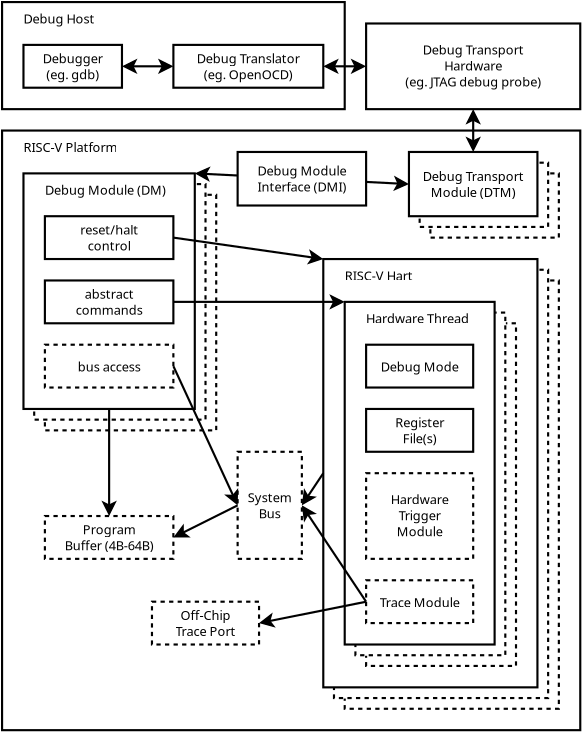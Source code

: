 <?xml version="1.0" encoding="UTF-8"?>
<dia:diagram xmlns:dia="http://www.lysator.liu.se/~alla/dia/">
  <dia:layer name="Background" visible="true" active="true">
    <dia:group>
      <dia:object type="Standard - Box" version="0" id="O0">
        <dia:attribute name="obj_pos">
          <dia:point val="1.071,6.424"/>
        </dia:attribute>
        <dia:attribute name="obj_bb">
          <dia:rectangle val="1.071,6.424;29.981,36.405"/>
        </dia:attribute>
        <dia:attribute name="elem_corner">
          <dia:point val="1.071,6.424"/>
        </dia:attribute>
        <dia:attribute name="elem_width">
          <dia:real val="28.91"/>
        </dia:attribute>
        <dia:attribute name="elem_height">
          <dia:real val="29.981"/>
        </dia:attribute>
        <dia:attribute name="border_width">
          <dia:real val="0"/>
        </dia:attribute>
        <dia:attribute name="border_color">
          <dia:color val="#ffffff"/>
        </dia:attribute>
        <dia:attribute name="show_background">
          <dia:boolean val="true"/>
        </dia:attribute>
      </dia:object>
      <dia:object type="Standard - Box" version="0" id="O1">
        <dia:attribute name="obj_pos">
          <dia:point val="1.071,6.424"/>
        </dia:attribute>
        <dia:attribute name="obj_bb">
          <dia:rectangle val="1.017,6.371;30.034,36.459"/>
        </dia:attribute>
        <dia:attribute name="elem_corner">
          <dia:point val="1.071,6.424"/>
        </dia:attribute>
        <dia:attribute name="elem_width">
          <dia:real val="28.91"/>
        </dia:attribute>
        <dia:attribute name="elem_height">
          <dia:real val="29.981"/>
        </dia:attribute>
        <dia:attribute name="border_width">
          <dia:real val="0.107"/>
        </dia:attribute>
        <dia:attribute name="show_background">
          <dia:boolean val="false"/>
        </dia:attribute>
      </dia:object>
    </dia:group>
    <dia:group>
      <dia:object type="Standard - Box" version="0" id="O2">
        <dia:attribute name="obj_pos">
          <dia:point val="3.212,9.637"/>
        </dia:attribute>
        <dia:attribute name="obj_bb">
          <dia:rectangle val="3.212,9.637;11.778,21.415"/>
        </dia:attribute>
        <dia:attribute name="elem_corner">
          <dia:point val="3.212,9.637"/>
        </dia:attribute>
        <dia:attribute name="elem_width">
          <dia:real val="8.566"/>
        </dia:attribute>
        <dia:attribute name="elem_height">
          <dia:real val="11.778"/>
        </dia:attribute>
        <dia:attribute name="border_width">
          <dia:real val="0"/>
        </dia:attribute>
        <dia:attribute name="border_color">
          <dia:color val="#ffffff"/>
        </dia:attribute>
        <dia:attribute name="show_background">
          <dia:boolean val="true"/>
        </dia:attribute>
      </dia:object>
      <dia:object type="Standard - Box" version="0" id="O3">
        <dia:attribute name="obj_pos">
          <dia:point val="3.212,9.637"/>
        </dia:attribute>
        <dia:attribute name="obj_bb">
          <dia:rectangle val="3.159,9.583;11.832,21.468"/>
        </dia:attribute>
        <dia:attribute name="elem_corner">
          <dia:point val="3.212,9.637"/>
        </dia:attribute>
        <dia:attribute name="elem_width">
          <dia:real val="8.566"/>
        </dia:attribute>
        <dia:attribute name="elem_height">
          <dia:real val="11.778"/>
        </dia:attribute>
        <dia:attribute name="border_width">
          <dia:real val="0.107"/>
        </dia:attribute>
        <dia:attribute name="show_background">
          <dia:boolean val="false"/>
        </dia:attribute>
        <dia:attribute name="line_style">
          <dia:enum val="1"/>
        </dia:attribute>
        <dia:attribute name="dashlength">
          <dia:real val="0.214"/>
        </dia:attribute>
      </dia:object>
    </dia:group>
    <dia:group>
      <dia:object type="Standard - Box" version="0" id="O4">
        <dia:attribute name="obj_pos">
          <dia:point val="2.677,9.101"/>
        </dia:attribute>
        <dia:attribute name="obj_bb">
          <dia:rectangle val="2.677,9.101;11.243,20.88"/>
        </dia:attribute>
        <dia:attribute name="elem_corner">
          <dia:point val="2.677,9.101"/>
        </dia:attribute>
        <dia:attribute name="elem_width">
          <dia:real val="8.566"/>
        </dia:attribute>
        <dia:attribute name="elem_height">
          <dia:real val="11.778"/>
        </dia:attribute>
        <dia:attribute name="border_width">
          <dia:real val="0"/>
        </dia:attribute>
        <dia:attribute name="border_color">
          <dia:color val="#ffffff"/>
        </dia:attribute>
        <dia:attribute name="show_background">
          <dia:boolean val="true"/>
        </dia:attribute>
      </dia:object>
      <dia:object type="Standard - Box" version="0" id="O5">
        <dia:attribute name="obj_pos">
          <dia:point val="2.677,9.101"/>
        </dia:attribute>
        <dia:attribute name="obj_bb">
          <dia:rectangle val="2.623,9.048;11.296,20.933"/>
        </dia:attribute>
        <dia:attribute name="elem_corner">
          <dia:point val="2.677,9.101"/>
        </dia:attribute>
        <dia:attribute name="elem_width">
          <dia:real val="8.566"/>
        </dia:attribute>
        <dia:attribute name="elem_height">
          <dia:real val="11.778"/>
        </dia:attribute>
        <dia:attribute name="border_width">
          <dia:real val="0.107"/>
        </dia:attribute>
        <dia:attribute name="show_background">
          <dia:boolean val="false"/>
        </dia:attribute>
        <dia:attribute name="line_style">
          <dia:enum val="1"/>
        </dia:attribute>
        <dia:attribute name="dashlength">
          <dia:real val="0.214"/>
        </dia:attribute>
      </dia:object>
    </dia:group>
    <dia:group>
      <dia:object type="Standard - Box" version="0" id="O6">
        <dia:attribute name="obj_pos">
          <dia:point val="18.203,13.92"/>
        </dia:attribute>
        <dia:attribute name="obj_bb">
          <dia:rectangle val="18.203,13.92;28.91,35.335"/>
        </dia:attribute>
        <dia:attribute name="elem_corner">
          <dia:point val="18.203,13.92"/>
        </dia:attribute>
        <dia:attribute name="elem_width">
          <dia:real val="10.707"/>
        </dia:attribute>
        <dia:attribute name="elem_height">
          <dia:real val="21.415"/>
        </dia:attribute>
        <dia:attribute name="border_width">
          <dia:real val="0"/>
        </dia:attribute>
        <dia:attribute name="border_color">
          <dia:color val="#ffffff"/>
        </dia:attribute>
        <dia:attribute name="show_background">
          <dia:boolean val="true"/>
        </dia:attribute>
      </dia:object>
      <dia:object type="Standard - Box" version="0" id="O7">
        <dia:attribute name="obj_pos">
          <dia:point val="18.203,13.92"/>
        </dia:attribute>
        <dia:attribute name="obj_bb">
          <dia:rectangle val="18.149,13.866;28.964,35.388"/>
        </dia:attribute>
        <dia:attribute name="elem_corner">
          <dia:point val="18.203,13.92"/>
        </dia:attribute>
        <dia:attribute name="elem_width">
          <dia:real val="10.707"/>
        </dia:attribute>
        <dia:attribute name="elem_height">
          <dia:real val="21.415"/>
        </dia:attribute>
        <dia:attribute name="border_width">
          <dia:real val="0.107"/>
        </dia:attribute>
        <dia:attribute name="show_background">
          <dia:boolean val="false"/>
        </dia:attribute>
        <dia:attribute name="line_style">
          <dia:enum val="1"/>
        </dia:attribute>
        <dia:attribute name="dashlength">
          <dia:real val="0.214"/>
        </dia:attribute>
      </dia:object>
    </dia:group>
    <dia:group>
      <dia:object type="Standard - Box" version="0" id="O8">
        <dia:attribute name="obj_pos">
          <dia:point val="17.667,13.384"/>
        </dia:attribute>
        <dia:attribute name="obj_bb">
          <dia:rectangle val="17.667,13.384;28.375,34.799"/>
        </dia:attribute>
        <dia:attribute name="elem_corner">
          <dia:point val="17.667,13.384"/>
        </dia:attribute>
        <dia:attribute name="elem_width">
          <dia:real val="10.707"/>
        </dia:attribute>
        <dia:attribute name="elem_height">
          <dia:real val="21.415"/>
        </dia:attribute>
        <dia:attribute name="border_width">
          <dia:real val="0"/>
        </dia:attribute>
        <dia:attribute name="border_color">
          <dia:color val="#ffffff"/>
        </dia:attribute>
        <dia:attribute name="show_background">
          <dia:boolean val="true"/>
        </dia:attribute>
      </dia:object>
      <dia:object type="Standard - Box" version="0" id="O9">
        <dia:attribute name="obj_pos">
          <dia:point val="17.667,13.384"/>
        </dia:attribute>
        <dia:attribute name="obj_bb">
          <dia:rectangle val="17.614,13.331;28.428,34.853"/>
        </dia:attribute>
        <dia:attribute name="elem_corner">
          <dia:point val="17.667,13.384"/>
        </dia:attribute>
        <dia:attribute name="elem_width">
          <dia:real val="10.707"/>
        </dia:attribute>
        <dia:attribute name="elem_height">
          <dia:real val="21.415"/>
        </dia:attribute>
        <dia:attribute name="border_width">
          <dia:real val="0.107"/>
        </dia:attribute>
        <dia:attribute name="show_background">
          <dia:boolean val="false"/>
        </dia:attribute>
        <dia:attribute name="line_style">
          <dia:enum val="1"/>
        </dia:attribute>
        <dia:attribute name="dashlength">
          <dia:real val="0.214"/>
        </dia:attribute>
      </dia:object>
    </dia:group>
    <dia:group>
      <dia:object type="Standard - Box" version="0" id="O10">
        <dia:attribute name="obj_pos">
          <dia:point val="17.132,12.849"/>
        </dia:attribute>
        <dia:attribute name="obj_bb">
          <dia:rectangle val="17.132,12.849;27.839,34.264"/>
        </dia:attribute>
        <dia:attribute name="elem_corner">
          <dia:point val="17.132,12.849"/>
        </dia:attribute>
        <dia:attribute name="elem_width">
          <dia:real val="10.707"/>
        </dia:attribute>
        <dia:attribute name="elem_height">
          <dia:real val="21.415"/>
        </dia:attribute>
        <dia:attribute name="border_width">
          <dia:real val="0"/>
        </dia:attribute>
        <dia:attribute name="border_color">
          <dia:color val="#ffffff"/>
        </dia:attribute>
        <dia:attribute name="show_background">
          <dia:boolean val="true"/>
        </dia:attribute>
      </dia:object>
      <dia:object type="Standard - Box" version="0" id="O11">
        <dia:attribute name="obj_pos">
          <dia:point val="17.132,12.849"/>
        </dia:attribute>
        <dia:attribute name="obj_bb">
          <dia:rectangle val="17.078,12.795;27.893,34.317"/>
        </dia:attribute>
        <dia:attribute name="elem_corner">
          <dia:point val="17.132,12.849"/>
        </dia:attribute>
        <dia:attribute name="elem_width">
          <dia:real val="10.707"/>
        </dia:attribute>
        <dia:attribute name="elem_height">
          <dia:real val="21.415"/>
        </dia:attribute>
        <dia:attribute name="border_width">
          <dia:real val="0.107"/>
        </dia:attribute>
        <dia:attribute name="show_background">
          <dia:boolean val="false"/>
        </dia:attribute>
      </dia:object>
    </dia:group>
    <dia:group>
      <dia:object type="Standard - Box" version="0" id="O12">
        <dia:attribute name="obj_pos">
          <dia:point val="19.273,16.061"/>
        </dia:attribute>
        <dia:attribute name="obj_bb">
          <dia:rectangle val="19.273,16.061;26.769,33.193"/>
        </dia:attribute>
        <dia:attribute name="elem_corner">
          <dia:point val="19.273,16.061"/>
        </dia:attribute>
        <dia:attribute name="elem_width">
          <dia:real val="7.495"/>
        </dia:attribute>
        <dia:attribute name="elem_height">
          <dia:real val="17.132"/>
        </dia:attribute>
        <dia:attribute name="border_width">
          <dia:real val="0"/>
        </dia:attribute>
        <dia:attribute name="border_color">
          <dia:color val="#ffffff"/>
        </dia:attribute>
        <dia:attribute name="show_background">
          <dia:boolean val="true"/>
        </dia:attribute>
      </dia:object>
      <dia:object type="Standard - Box" version="0" id="O13">
        <dia:attribute name="obj_pos">
          <dia:point val="19.273,16.061"/>
        </dia:attribute>
        <dia:attribute name="obj_bb">
          <dia:rectangle val="19.22,16.008;26.822,33.247"/>
        </dia:attribute>
        <dia:attribute name="elem_corner">
          <dia:point val="19.273,16.061"/>
        </dia:attribute>
        <dia:attribute name="elem_width">
          <dia:real val="7.495"/>
        </dia:attribute>
        <dia:attribute name="elem_height">
          <dia:real val="17.132"/>
        </dia:attribute>
        <dia:attribute name="border_width">
          <dia:real val="0.107"/>
        </dia:attribute>
        <dia:attribute name="show_background">
          <dia:boolean val="false"/>
        </dia:attribute>
        <dia:attribute name="line_style">
          <dia:enum val="1"/>
        </dia:attribute>
        <dia:attribute name="dashlength">
          <dia:real val="0.214"/>
        </dia:attribute>
      </dia:object>
    </dia:group>
    <dia:group>
      <dia:object type="Standard - Box" version="0" id="O14">
        <dia:attribute name="obj_pos">
          <dia:point val="18.738,15.526"/>
        </dia:attribute>
        <dia:attribute name="obj_bb">
          <dia:rectangle val="18.738,15.526;26.233,32.658"/>
        </dia:attribute>
        <dia:attribute name="elem_corner">
          <dia:point val="18.738,15.526"/>
        </dia:attribute>
        <dia:attribute name="elem_width">
          <dia:real val="7.495"/>
        </dia:attribute>
        <dia:attribute name="elem_height">
          <dia:real val="17.132"/>
        </dia:attribute>
        <dia:attribute name="border_width">
          <dia:real val="0"/>
        </dia:attribute>
        <dia:attribute name="border_color">
          <dia:color val="#ffffff"/>
        </dia:attribute>
        <dia:attribute name="show_background">
          <dia:boolean val="true"/>
        </dia:attribute>
      </dia:object>
      <dia:object type="Standard - Box" version="0" id="O15">
        <dia:attribute name="obj_pos">
          <dia:point val="18.738,15.526"/>
        </dia:attribute>
        <dia:attribute name="obj_bb">
          <dia:rectangle val="18.684,15.472;26.287,32.711"/>
        </dia:attribute>
        <dia:attribute name="elem_corner">
          <dia:point val="18.738,15.526"/>
        </dia:attribute>
        <dia:attribute name="elem_width">
          <dia:real val="7.495"/>
        </dia:attribute>
        <dia:attribute name="elem_height">
          <dia:real val="17.132"/>
        </dia:attribute>
        <dia:attribute name="border_width">
          <dia:real val="0.107"/>
        </dia:attribute>
        <dia:attribute name="show_background">
          <dia:boolean val="false"/>
        </dia:attribute>
        <dia:attribute name="line_style">
          <dia:enum val="1"/>
        </dia:attribute>
        <dia:attribute name="dashlength">
          <dia:real val="0.214"/>
        </dia:attribute>
      </dia:object>
    </dia:group>
    <dia:group>
      <dia:object type="Standard - Box" version="0" id="O16">
        <dia:attribute name="obj_pos">
          <dia:point val="18.203,14.99"/>
        </dia:attribute>
        <dia:attribute name="obj_bb">
          <dia:rectangle val="18.203,14.99;25.698,32.122"/>
        </dia:attribute>
        <dia:attribute name="elem_corner">
          <dia:point val="18.203,14.99"/>
        </dia:attribute>
        <dia:attribute name="elem_width">
          <dia:real val="7.495"/>
        </dia:attribute>
        <dia:attribute name="elem_height">
          <dia:real val="17.132"/>
        </dia:attribute>
        <dia:attribute name="border_width">
          <dia:real val="0"/>
        </dia:attribute>
        <dia:attribute name="border_color">
          <dia:color val="#ffffff"/>
        </dia:attribute>
        <dia:attribute name="show_background">
          <dia:boolean val="true"/>
        </dia:attribute>
      </dia:object>
      <dia:object type="Standard - Box" version="0" id="O17">
        <dia:attribute name="obj_pos">
          <dia:point val="18.203,14.99"/>
        </dia:attribute>
        <dia:attribute name="obj_bb">
          <dia:rectangle val="18.149,14.937;25.751,32.176"/>
        </dia:attribute>
        <dia:attribute name="elem_corner">
          <dia:point val="18.203,14.99"/>
        </dia:attribute>
        <dia:attribute name="elem_width">
          <dia:real val="7.495"/>
        </dia:attribute>
        <dia:attribute name="elem_height">
          <dia:real val="17.132"/>
        </dia:attribute>
        <dia:attribute name="border_width">
          <dia:real val="0.107"/>
        </dia:attribute>
        <dia:attribute name="show_background">
          <dia:boolean val="false"/>
        </dia:attribute>
      </dia:object>
    </dia:group>
    <dia:object type="Standard - Text" version="1" id="O18">
      <dia:attribute name="obj_pos">
        <dia:point val="18.203,13.92"/>
      </dia:attribute>
      <dia:attribute name="obj_bb">
        <dia:rectangle val="18.203,13.28;21.61,14.052"/>
      </dia:attribute>
      <dia:attribute name="text">
        <dia:composite type="text">
          <dia:attribute name="string">
            <dia:string>#RISC-V Hart#</dia:string>
          </dia:attribute>
          <dia:attribute name="font">
            <dia:font family="sans" style="0" name="Helvetica"/>
          </dia:attribute>
          <dia:attribute name="height">
            <dia:real val="0.8"/>
          </dia:attribute>
          <dia:attribute name="pos">
            <dia:point val="18.203,13.92"/>
          </dia:attribute>
          <dia:attribute name="color">
            <dia:color val="#000000"/>
          </dia:attribute>
          <dia:attribute name="alignment">
            <dia:enum val="0"/>
          </dia:attribute>
        </dia:composite>
      </dia:attribute>
      <dia:attribute name="valign">
        <dia:enum val="3"/>
      </dia:attribute>
    </dia:object>
    <dia:group>
      <dia:object type="Standard - Box" version="0" id="O19">
        <dia:attribute name="obj_pos">
          <dia:point val="2.141,8.566"/>
        </dia:attribute>
        <dia:attribute name="obj_bb">
          <dia:rectangle val="2.141,8.566;10.707,20.344"/>
        </dia:attribute>
        <dia:attribute name="elem_corner">
          <dia:point val="2.141,8.566"/>
        </dia:attribute>
        <dia:attribute name="elem_width">
          <dia:real val="8.566"/>
        </dia:attribute>
        <dia:attribute name="elem_height">
          <dia:real val="11.778"/>
        </dia:attribute>
        <dia:attribute name="border_width">
          <dia:real val="0"/>
        </dia:attribute>
        <dia:attribute name="border_color">
          <dia:color val="#ffffff"/>
        </dia:attribute>
        <dia:attribute name="show_background">
          <dia:boolean val="true"/>
        </dia:attribute>
      </dia:object>
      <dia:object type="Standard - Box" version="0" id="O20">
        <dia:attribute name="obj_pos">
          <dia:point val="2.141,8.566"/>
        </dia:attribute>
        <dia:attribute name="obj_bb">
          <dia:rectangle val="2.088,8.512;10.761,20.398"/>
        </dia:attribute>
        <dia:attribute name="elem_corner">
          <dia:point val="2.141,8.566"/>
        </dia:attribute>
        <dia:attribute name="elem_width">
          <dia:real val="8.566"/>
        </dia:attribute>
        <dia:attribute name="elem_height">
          <dia:real val="11.778"/>
        </dia:attribute>
        <dia:attribute name="border_width">
          <dia:real val="0.107"/>
        </dia:attribute>
        <dia:attribute name="show_background">
          <dia:boolean val="false"/>
        </dia:attribute>
      </dia:object>
    </dia:group>
    <dia:object type="Standard - Text" version="1" id="O21">
      <dia:attribute name="obj_pos">
        <dia:point val="3.212,9.637"/>
      </dia:attribute>
      <dia:attribute name="obj_bb">
        <dia:rectangle val="3.212,8.997;8.907,9.769"/>
      </dia:attribute>
      <dia:attribute name="text">
        <dia:composite type="text">
          <dia:attribute name="string">
            <dia:string>#Debug Module (DM)#</dia:string>
          </dia:attribute>
          <dia:attribute name="font">
            <dia:font family="sans" style="0" name="Helvetica"/>
          </dia:attribute>
          <dia:attribute name="height">
            <dia:real val="0.8"/>
          </dia:attribute>
          <dia:attribute name="pos">
            <dia:point val="3.212,9.637"/>
          </dia:attribute>
          <dia:attribute name="color">
            <dia:color val="#000000"/>
          </dia:attribute>
          <dia:attribute name="alignment">
            <dia:enum val="0"/>
          </dia:attribute>
        </dia:composite>
      </dia:attribute>
      <dia:attribute name="valign">
        <dia:enum val="3"/>
      </dia:attribute>
    </dia:object>
    <dia:object type="Standard - Text" version="1" id="O22">
      <dia:attribute name="obj_pos">
        <dia:point val="19.809,10.707"/>
      </dia:attribute>
      <dia:attribute name="obj_bb">
        <dia:rectangle val="19.809,10.068;19.809,10.84"/>
      </dia:attribute>
      <dia:attribute name="text">
        <dia:composite type="text">
          <dia:attribute name="string">
            <dia:string>##</dia:string>
          </dia:attribute>
          <dia:attribute name="font">
            <dia:font family="sans" style="0" name="Helvetica"/>
          </dia:attribute>
          <dia:attribute name="height">
            <dia:real val="0.8"/>
          </dia:attribute>
          <dia:attribute name="pos">
            <dia:point val="19.809,10.707"/>
          </dia:attribute>
          <dia:attribute name="color">
            <dia:color val="#000000"/>
          </dia:attribute>
          <dia:attribute name="alignment">
            <dia:enum val="0"/>
          </dia:attribute>
        </dia:composite>
      </dia:attribute>
      <dia:attribute name="valign">
        <dia:enum val="3"/>
      </dia:attribute>
    </dia:object>
    <dia:object type="Standard - Text" version="1" id="O23">
      <dia:attribute name="obj_pos">
        <dia:point val="5.354,9.637"/>
      </dia:attribute>
      <dia:attribute name="obj_bb">
        <dia:rectangle val="5.354,8.997;5.354,9.769"/>
      </dia:attribute>
      <dia:attribute name="text">
        <dia:composite type="text">
          <dia:attribute name="string">
            <dia:string>##</dia:string>
          </dia:attribute>
          <dia:attribute name="font">
            <dia:font family="sans" style="0" name="Helvetica"/>
          </dia:attribute>
          <dia:attribute name="height">
            <dia:real val="0.8"/>
          </dia:attribute>
          <dia:attribute name="pos">
            <dia:point val="5.354,9.637"/>
          </dia:attribute>
          <dia:attribute name="color">
            <dia:color val="#000000"/>
          </dia:attribute>
          <dia:attribute name="alignment">
            <dia:enum val="0"/>
          </dia:attribute>
        </dia:composite>
      </dia:attribute>
      <dia:attribute name="valign">
        <dia:enum val="3"/>
      </dia:attribute>
    </dia:object>
    <dia:group>
      <dia:object type="Standard - Box" version="0" id="O24">
        <dia:attribute name="obj_pos">
          <dia:point val="19.273,1.071"/>
        </dia:attribute>
        <dia:attribute name="obj_bb">
          <dia:rectangle val="19.273,1.071;29.981,5.354"/>
        </dia:attribute>
        <dia:attribute name="elem_corner">
          <dia:point val="19.273,1.071"/>
        </dia:attribute>
        <dia:attribute name="elem_width">
          <dia:real val="10.707"/>
        </dia:attribute>
        <dia:attribute name="elem_height">
          <dia:real val="4.283"/>
        </dia:attribute>
        <dia:attribute name="border_width">
          <dia:real val="0"/>
        </dia:attribute>
        <dia:attribute name="border_color">
          <dia:color val="#ffffff"/>
        </dia:attribute>
        <dia:attribute name="show_background">
          <dia:boolean val="true"/>
        </dia:attribute>
      </dia:object>
      <dia:object type="Standard - Box" version="0" id="O25">
        <dia:attribute name="obj_pos">
          <dia:point val="19.273,1.071"/>
        </dia:attribute>
        <dia:attribute name="obj_bb">
          <dia:rectangle val="19.22,1.017;30.034,5.407"/>
        </dia:attribute>
        <dia:attribute name="elem_corner">
          <dia:point val="19.273,1.071"/>
        </dia:attribute>
        <dia:attribute name="elem_width">
          <dia:real val="10.707"/>
        </dia:attribute>
        <dia:attribute name="elem_height">
          <dia:real val="4.283"/>
        </dia:attribute>
        <dia:attribute name="border_width">
          <dia:real val="0.107"/>
        </dia:attribute>
        <dia:attribute name="show_background">
          <dia:boolean val="false"/>
        </dia:attribute>
      </dia:object>
    </dia:group>
    <dia:object type="Standard - Text" version="1" id="O26">
      <dia:attribute name="obj_pos">
        <dia:point val="24.627,2.627"/>
      </dia:attribute>
      <dia:attribute name="obj_bb">
        <dia:rectangle val="21.218,1.987;28.036,4.36"/>
      </dia:attribute>
      <dia:attribute name="text">
        <dia:composite type="text">
          <dia:attribute name="string">
            <dia:string>#Debug Transport
Hardware
(eg. JTAG debug probe)#</dia:string>
          </dia:attribute>
          <dia:attribute name="font">
            <dia:font family="sans" style="0" name="Helvetica"/>
          </dia:attribute>
          <dia:attribute name="height">
            <dia:real val="0.8"/>
          </dia:attribute>
          <dia:attribute name="pos">
            <dia:point val="24.627,2.627"/>
          </dia:attribute>
          <dia:attribute name="color">
            <dia:color val="#000000"/>
          </dia:attribute>
          <dia:attribute name="alignment">
            <dia:enum val="1"/>
          </dia:attribute>
        </dia:composite>
      </dia:attribute>
      <dia:attribute name="valign">
        <dia:enum val="3"/>
      </dia:attribute>
    </dia:object>
    <dia:group>
      <dia:object type="Standard - Line" version="0" id="O27">
        <dia:attribute name="obj_pos">
          <dia:point val="24.627,5.875"/>
        </dia:attribute>
        <dia:attribute name="obj_bb">
          <dia:rectangle val="24.574,5.821;24.681,7.028"/>
        </dia:attribute>
        <dia:attribute name="conn_endpoints">
          <dia:point val="24.627,5.875"/>
          <dia:point val="24.627,6.974"/>
        </dia:attribute>
        <dia:attribute name="numcp">
          <dia:int val="1"/>
        </dia:attribute>
        <dia:attribute name="line_width">
          <dia:real val="0.107"/>
        </dia:attribute>
      </dia:object>
      <dia:object type="Standard - Polygon" version="0" id="O28">
        <dia:attribute name="obj_pos">
          <dia:point val="24.627,5.473"/>
        </dia:attribute>
        <dia:attribute name="obj_bb">
          <dia:rectangle val="24.36,5.473;24.895,6.009"/>
        </dia:attribute>
        <dia:attribute name="poly_points">
          <dia:point val="24.627,5.473"/>
          <dia:point val="24.895,6.009"/>
          <dia:point val="24.627,5.875"/>
          <dia:point val="24.36,6.009"/>
        </dia:attribute>
        <dia:attribute name="line_width">
          <dia:real val="0"/>
        </dia:attribute>
        <dia:attribute name="inner_color">
          <dia:color val="#000000"/>
        </dia:attribute>
        <dia:attribute name="show_background">
          <dia:boolean val="true"/>
        </dia:attribute>
      </dia:object>
      <dia:object type="Standard - Polygon" version="0" id="O29">
        <dia:attribute name="obj_pos">
          <dia:point val="24.627,5.473"/>
        </dia:attribute>
        <dia:attribute name="obj_bb">
          <dia:rectangle val="24.24,5.354;25.015,6.129"/>
        </dia:attribute>
        <dia:attribute name="poly_points">
          <dia:point val="24.627,5.473"/>
          <dia:point val="24.895,6.009"/>
          <dia:point val="24.627,5.875"/>
          <dia:point val="24.36,6.009"/>
        </dia:attribute>
        <dia:attribute name="line_width">
          <dia:real val="0.107"/>
        </dia:attribute>
        <dia:attribute name="show_background">
          <dia:boolean val="false"/>
        </dia:attribute>
      </dia:object>
      <dia:object type="Standard - Polygon" version="0" id="O30">
        <dia:attribute name="obj_pos">
          <dia:point val="24.627,7.376"/>
        </dia:attribute>
        <dia:attribute name="obj_bb">
          <dia:rectangle val="24.36,6.84;24.895,7.376"/>
        </dia:attribute>
        <dia:attribute name="poly_points">
          <dia:point val="24.627,7.376"/>
          <dia:point val="24.36,6.84"/>
          <dia:point val="24.627,6.974"/>
          <dia:point val="24.895,6.84"/>
        </dia:attribute>
        <dia:attribute name="line_width">
          <dia:real val="0"/>
        </dia:attribute>
        <dia:attribute name="inner_color">
          <dia:color val="#000000"/>
        </dia:attribute>
        <dia:attribute name="show_background">
          <dia:boolean val="true"/>
        </dia:attribute>
      </dia:object>
      <dia:object type="Standard - Polygon" version="0" id="O31">
        <dia:attribute name="obj_pos">
          <dia:point val="24.627,7.376"/>
        </dia:attribute>
        <dia:attribute name="obj_bb">
          <dia:rectangle val="24.24,6.72;25.015,7.495"/>
        </dia:attribute>
        <dia:attribute name="poly_points">
          <dia:point val="24.627,7.376"/>
          <dia:point val="24.36,6.84"/>
          <dia:point val="24.627,6.974"/>
          <dia:point val="24.895,6.84"/>
        </dia:attribute>
        <dia:attribute name="line_width">
          <dia:real val="0.107"/>
        </dia:attribute>
        <dia:attribute name="show_background">
          <dia:boolean val="false"/>
        </dia:attribute>
      </dia:object>
    </dia:group>
    <dia:group>
      <dia:object type="Standard - Box" version="0" id="O32">
        <dia:attribute name="obj_pos">
          <dia:point val="1.071,0"/>
        </dia:attribute>
        <dia:attribute name="obj_bb">
          <dia:rectangle val="1.071,0;18.203,5.354"/>
        </dia:attribute>
        <dia:attribute name="elem_corner">
          <dia:point val="1.071,0"/>
        </dia:attribute>
        <dia:attribute name="elem_width">
          <dia:real val="17.132"/>
        </dia:attribute>
        <dia:attribute name="elem_height">
          <dia:real val="5.354"/>
        </dia:attribute>
        <dia:attribute name="border_width">
          <dia:real val="0"/>
        </dia:attribute>
        <dia:attribute name="border_color">
          <dia:color val="#ffffff"/>
        </dia:attribute>
        <dia:attribute name="show_background">
          <dia:boolean val="true"/>
        </dia:attribute>
      </dia:object>
      <dia:object type="Standard - Box" version="0" id="O33">
        <dia:attribute name="obj_pos">
          <dia:point val="1.071,0"/>
        </dia:attribute>
        <dia:attribute name="obj_bb">
          <dia:rectangle val="1.017,-0.054;18.256,5.407"/>
        </dia:attribute>
        <dia:attribute name="elem_corner">
          <dia:point val="1.071,0"/>
        </dia:attribute>
        <dia:attribute name="elem_width">
          <dia:real val="17.132"/>
        </dia:attribute>
        <dia:attribute name="elem_height">
          <dia:real val="5.354"/>
        </dia:attribute>
        <dia:attribute name="border_width">
          <dia:real val="0.107"/>
        </dia:attribute>
        <dia:attribute name="show_background">
          <dia:boolean val="false"/>
        </dia:attribute>
      </dia:object>
    </dia:group>
    <dia:object type="Standard - Text" version="1" id="O34">
      <dia:attribute name="obj_pos">
        <dia:point val="9.815,4.786"/>
      </dia:attribute>
      <dia:attribute name="obj_bb">
        <dia:rectangle val="9.815,4.146;9.815,4.918"/>
      </dia:attribute>
      <dia:attribute name="text">
        <dia:composite type="text">
          <dia:attribute name="string">
            <dia:string>##</dia:string>
          </dia:attribute>
          <dia:attribute name="font">
            <dia:font family="sans" style="0" name="Helvetica"/>
          </dia:attribute>
          <dia:attribute name="height">
            <dia:real val="0.8"/>
          </dia:attribute>
          <dia:attribute name="pos">
            <dia:point val="9.815,4.786"/>
          </dia:attribute>
          <dia:attribute name="color">
            <dia:color val="#000000"/>
          </dia:attribute>
          <dia:attribute name="alignment">
            <dia:enum val="0"/>
          </dia:attribute>
        </dia:composite>
      </dia:attribute>
      <dia:attribute name="valign">
        <dia:enum val="3"/>
      </dia:attribute>
    </dia:object>
    <dia:object type="Standard - Text" version="1" id="O35">
      <dia:attribute name="obj_pos">
        <dia:point val="2.141,1.071"/>
      </dia:attribute>
      <dia:attribute name="obj_bb">
        <dia:rectangle val="2.141,0.431;5.461,1.203"/>
      </dia:attribute>
      <dia:attribute name="text">
        <dia:composite type="text">
          <dia:attribute name="string">
            <dia:string>#Debug Host#</dia:string>
          </dia:attribute>
          <dia:attribute name="font">
            <dia:font family="sans" style="0" name="Helvetica"/>
          </dia:attribute>
          <dia:attribute name="height">
            <dia:real val="0.8"/>
          </dia:attribute>
          <dia:attribute name="pos">
            <dia:point val="2.141,1.071"/>
          </dia:attribute>
          <dia:attribute name="color">
            <dia:color val="#000000"/>
          </dia:attribute>
          <dia:attribute name="alignment">
            <dia:enum val="0"/>
          </dia:attribute>
        </dia:composite>
      </dia:attribute>
      <dia:attribute name="valign">
        <dia:enum val="3"/>
      </dia:attribute>
    </dia:object>
    <dia:group>
      <dia:object type="Standard - Box" version="0" id="O36">
        <dia:attribute name="obj_pos">
          <dia:point val="2.141,2.141"/>
        </dia:attribute>
        <dia:attribute name="obj_bb">
          <dia:rectangle val="2.141,2.141;7.067,4.283"/>
        </dia:attribute>
        <dia:attribute name="elem_corner">
          <dia:point val="2.141,2.141"/>
        </dia:attribute>
        <dia:attribute name="elem_width">
          <dia:real val="4.925"/>
        </dia:attribute>
        <dia:attribute name="elem_height">
          <dia:real val="2.141"/>
        </dia:attribute>
        <dia:attribute name="border_width">
          <dia:real val="0"/>
        </dia:attribute>
        <dia:attribute name="border_color">
          <dia:color val="#ffffff"/>
        </dia:attribute>
        <dia:attribute name="show_background">
          <dia:boolean val="true"/>
        </dia:attribute>
      </dia:object>
      <dia:object type="Standard - Box" version="0" id="O37">
        <dia:attribute name="obj_pos">
          <dia:point val="2.141,2.141"/>
        </dia:attribute>
        <dia:attribute name="obj_bb">
          <dia:rectangle val="2.088,2.088;7.12,4.337"/>
        </dia:attribute>
        <dia:attribute name="elem_corner">
          <dia:point val="2.141,2.141"/>
        </dia:attribute>
        <dia:attribute name="elem_width">
          <dia:real val="4.925"/>
        </dia:attribute>
        <dia:attribute name="elem_height">
          <dia:real val="2.141"/>
        </dia:attribute>
        <dia:attribute name="border_width">
          <dia:real val="0.107"/>
        </dia:attribute>
        <dia:attribute name="show_background">
          <dia:boolean val="false"/>
        </dia:attribute>
      </dia:object>
    </dia:group>
    <dia:object type="Standard - Text" version="1" id="O38">
      <dia:attribute name="obj_pos">
        <dia:point val="4.604,3.056"/>
      </dia:attribute>
      <dia:attribute name="obj_bb">
        <dia:rectangle val="3.223,2.416;5.985,3.988"/>
      </dia:attribute>
      <dia:attribute name="text">
        <dia:composite type="text">
          <dia:attribute name="string">
            <dia:string>#Debugger
(eg. gdb)#</dia:string>
          </dia:attribute>
          <dia:attribute name="font">
            <dia:font family="sans" style="0" name="Helvetica"/>
          </dia:attribute>
          <dia:attribute name="height">
            <dia:real val="0.8"/>
          </dia:attribute>
          <dia:attribute name="pos">
            <dia:point val="4.604,3.056"/>
          </dia:attribute>
          <dia:attribute name="color">
            <dia:color val="#000000"/>
          </dia:attribute>
          <dia:attribute name="alignment">
            <dia:enum val="1"/>
          </dia:attribute>
        </dia:composite>
      </dia:attribute>
      <dia:attribute name="valign">
        <dia:enum val="3"/>
      </dia:attribute>
    </dia:object>
    <dia:group>
      <dia:object type="Standard - Box" version="0" id="O39">
        <dia:attribute name="obj_pos">
          <dia:point val="9.637,2.141"/>
        </dia:attribute>
        <dia:attribute name="obj_bb">
          <dia:rectangle val="9.637,2.141;17.132,4.283"/>
        </dia:attribute>
        <dia:attribute name="elem_corner">
          <dia:point val="9.637,2.141"/>
        </dia:attribute>
        <dia:attribute name="elem_width">
          <dia:real val="7.495"/>
        </dia:attribute>
        <dia:attribute name="elem_height">
          <dia:real val="2.141"/>
        </dia:attribute>
        <dia:attribute name="border_width">
          <dia:real val="0"/>
        </dia:attribute>
        <dia:attribute name="border_color">
          <dia:color val="#ffffff"/>
        </dia:attribute>
        <dia:attribute name="show_background">
          <dia:boolean val="true"/>
        </dia:attribute>
      </dia:object>
      <dia:object type="Standard - Box" version="0" id="O40">
        <dia:attribute name="obj_pos">
          <dia:point val="9.637,2.141"/>
        </dia:attribute>
        <dia:attribute name="obj_bb">
          <dia:rectangle val="9.583,2.088;17.186,4.337"/>
        </dia:attribute>
        <dia:attribute name="elem_corner">
          <dia:point val="9.637,2.141"/>
        </dia:attribute>
        <dia:attribute name="elem_width">
          <dia:real val="7.495"/>
        </dia:attribute>
        <dia:attribute name="elem_height">
          <dia:real val="2.141"/>
        </dia:attribute>
        <dia:attribute name="border_width">
          <dia:real val="0.107"/>
        </dia:attribute>
        <dia:attribute name="show_background">
          <dia:boolean val="false"/>
        </dia:attribute>
      </dia:object>
    </dia:group>
    <dia:object type="Standard - Text" version="1" id="O41">
      <dia:attribute name="obj_pos">
        <dia:point val="13.384,3.212"/>
      </dia:attribute>
      <dia:attribute name="obj_bb">
        <dia:rectangle val="13.384,2.572;13.384,3.345"/>
      </dia:attribute>
      <dia:attribute name="text">
        <dia:composite type="text">
          <dia:attribute name="string">
            <dia:string>##</dia:string>
          </dia:attribute>
          <dia:attribute name="font">
            <dia:font family="sans" style="0" name="Helvetica"/>
          </dia:attribute>
          <dia:attribute name="height">
            <dia:real val="0.8"/>
          </dia:attribute>
          <dia:attribute name="pos">
            <dia:point val="13.384,3.212"/>
          </dia:attribute>
          <dia:attribute name="color">
            <dia:color val="#000000"/>
          </dia:attribute>
          <dia:attribute name="alignment">
            <dia:enum val="0"/>
          </dia:attribute>
        </dia:composite>
      </dia:attribute>
      <dia:attribute name="valign">
        <dia:enum val="3"/>
      </dia:attribute>
    </dia:object>
    <dia:object type="Standard - Text" version="1" id="O42">
      <dia:attribute name="obj_pos">
        <dia:point val="13.384,3.212"/>
      </dia:attribute>
      <dia:attribute name="obj_bb">
        <dia:rectangle val="13.384,2.572;13.384,3.345"/>
      </dia:attribute>
      <dia:attribute name="text">
        <dia:composite type="text">
          <dia:attribute name="string">
            <dia:string>##</dia:string>
          </dia:attribute>
          <dia:attribute name="font">
            <dia:font family="sans" style="0" name="Helvetica"/>
          </dia:attribute>
          <dia:attribute name="height">
            <dia:real val="0.8"/>
          </dia:attribute>
          <dia:attribute name="pos">
            <dia:point val="13.384,3.212"/>
          </dia:attribute>
          <dia:attribute name="color">
            <dia:color val="#000000"/>
          </dia:attribute>
          <dia:attribute name="alignment">
            <dia:enum val="0"/>
          </dia:attribute>
        </dia:composite>
      </dia:attribute>
      <dia:attribute name="valign">
        <dia:enum val="3"/>
      </dia:attribute>
    </dia:object>
    <dia:object type="Standard - Text" version="1" id="O43">
      <dia:attribute name="obj_pos">
        <dia:point val="13.384,3.056"/>
      </dia:attribute>
      <dia:attribute name="obj_bb">
        <dia:rectangle val="10.936,2.416;15.833,3.988"/>
      </dia:attribute>
      <dia:attribute name="text">
        <dia:composite type="text">
          <dia:attribute name="string">
            <dia:string>#Debug Translator
(eg. OpenOCD)#</dia:string>
          </dia:attribute>
          <dia:attribute name="font">
            <dia:font family="sans" style="0" name="Helvetica"/>
          </dia:attribute>
          <dia:attribute name="height">
            <dia:real val="0.8"/>
          </dia:attribute>
          <dia:attribute name="pos">
            <dia:point val="13.384,3.056"/>
          </dia:attribute>
          <dia:attribute name="color">
            <dia:color val="#000000"/>
          </dia:attribute>
          <dia:attribute name="alignment">
            <dia:enum val="1"/>
          </dia:attribute>
        </dia:composite>
      </dia:attribute>
      <dia:attribute name="valign">
        <dia:enum val="3"/>
      </dia:attribute>
    </dia:object>
    <dia:object type="Standard - Text" version="1" id="O44">
      <dia:attribute name="obj_pos">
        <dia:point val="12.849,3.212"/>
      </dia:attribute>
      <dia:attribute name="obj_bb">
        <dia:rectangle val="12.849,2.572;12.849,3.345"/>
      </dia:attribute>
      <dia:attribute name="text">
        <dia:composite type="text">
          <dia:attribute name="string">
            <dia:string>##</dia:string>
          </dia:attribute>
          <dia:attribute name="font">
            <dia:font family="sans" style="0" name="Helvetica"/>
          </dia:attribute>
          <dia:attribute name="height">
            <dia:real val="0.8"/>
          </dia:attribute>
          <dia:attribute name="pos">
            <dia:point val="12.849,3.212"/>
          </dia:attribute>
          <dia:attribute name="color">
            <dia:color val="#000000"/>
          </dia:attribute>
          <dia:attribute name="alignment">
            <dia:enum val="0"/>
          </dia:attribute>
        </dia:composite>
      </dia:attribute>
      <dia:attribute name="valign">
        <dia:enum val="3"/>
      </dia:attribute>
    </dia:object>
    <dia:group>
      <dia:object type="Standard - Line" version="0" id="O45">
        <dia:attribute name="obj_pos">
          <dia:point val="7.588,3.212"/>
        </dia:attribute>
        <dia:attribute name="obj_bb">
          <dia:rectangle val="7.535,3.159;9.169,3.266"/>
        </dia:attribute>
        <dia:attribute name="conn_endpoints">
          <dia:point val="7.588,3.212"/>
          <dia:point val="9.115,3.212"/>
        </dia:attribute>
        <dia:attribute name="numcp">
          <dia:int val="1"/>
        </dia:attribute>
        <dia:attribute name="line_width">
          <dia:real val="0.107"/>
        </dia:attribute>
      </dia:object>
      <dia:object type="Standard - Polygon" version="0" id="O46">
        <dia:attribute name="obj_pos">
          <dia:point val="7.187,3.212"/>
        </dia:attribute>
        <dia:attribute name="obj_bb">
          <dia:rectangle val="7.187,2.945;7.722,3.48"/>
        </dia:attribute>
        <dia:attribute name="poly_points">
          <dia:point val="7.187,3.212"/>
          <dia:point val="7.722,2.945"/>
          <dia:point val="7.588,3.212"/>
          <dia:point val="7.722,3.48"/>
        </dia:attribute>
        <dia:attribute name="line_width">
          <dia:real val="0"/>
        </dia:attribute>
        <dia:attribute name="inner_color">
          <dia:color val="#000000"/>
        </dia:attribute>
        <dia:attribute name="show_background">
          <dia:boolean val="true"/>
        </dia:attribute>
      </dia:object>
      <dia:object type="Standard - Polygon" version="0" id="O47">
        <dia:attribute name="obj_pos">
          <dia:point val="7.187,3.212"/>
        </dia:attribute>
        <dia:attribute name="obj_bb">
          <dia:rectangle val="7.067,2.825;7.842,3.6"/>
        </dia:attribute>
        <dia:attribute name="poly_points">
          <dia:point val="7.187,3.212"/>
          <dia:point val="7.722,2.945"/>
          <dia:point val="7.588,3.212"/>
          <dia:point val="7.722,3.48"/>
        </dia:attribute>
        <dia:attribute name="line_width">
          <dia:real val="0.107"/>
        </dia:attribute>
        <dia:attribute name="show_background">
          <dia:boolean val="false"/>
        </dia:attribute>
      </dia:object>
      <dia:object type="Standard - Polygon" version="0" id="O48">
        <dia:attribute name="obj_pos">
          <dia:point val="9.517,3.212"/>
        </dia:attribute>
        <dia:attribute name="obj_bb">
          <dia:rectangle val="8.982,2.945;9.517,3.48"/>
        </dia:attribute>
        <dia:attribute name="poly_points">
          <dia:point val="9.517,3.212"/>
          <dia:point val="8.982,3.48"/>
          <dia:point val="9.115,3.212"/>
          <dia:point val="8.982,2.945"/>
        </dia:attribute>
        <dia:attribute name="line_width">
          <dia:real val="0"/>
        </dia:attribute>
        <dia:attribute name="inner_color">
          <dia:color val="#000000"/>
        </dia:attribute>
        <dia:attribute name="show_background">
          <dia:boolean val="true"/>
        </dia:attribute>
      </dia:object>
      <dia:object type="Standard - Polygon" version="0" id="O49">
        <dia:attribute name="obj_pos">
          <dia:point val="9.517,3.212"/>
        </dia:attribute>
        <dia:attribute name="obj_bb">
          <dia:rectangle val="8.862,2.825;9.637,3.6"/>
        </dia:attribute>
        <dia:attribute name="poly_points">
          <dia:point val="9.517,3.212"/>
          <dia:point val="8.982,3.48"/>
          <dia:point val="9.115,3.212"/>
          <dia:point val="8.982,2.945"/>
        </dia:attribute>
        <dia:attribute name="line_width">
          <dia:real val="0.107"/>
        </dia:attribute>
        <dia:attribute name="show_background">
          <dia:boolean val="false"/>
        </dia:attribute>
      </dia:object>
    </dia:group>
    <dia:group>
      <dia:object type="Standard - Line" version="0" id="O50">
        <dia:attribute name="obj_pos">
          <dia:point val="17.653,3.212"/>
        </dia:attribute>
        <dia:attribute name="obj_bb">
          <dia:rectangle val="17.6,3.159;18.806,3.266"/>
        </dia:attribute>
        <dia:attribute name="conn_endpoints">
          <dia:point val="17.653,3.212"/>
          <dia:point val="18.752,3.212"/>
        </dia:attribute>
        <dia:attribute name="numcp">
          <dia:int val="1"/>
        </dia:attribute>
        <dia:attribute name="line_width">
          <dia:real val="0.107"/>
        </dia:attribute>
      </dia:object>
      <dia:object type="Standard - Polygon" version="0" id="O51">
        <dia:attribute name="obj_pos">
          <dia:point val="17.252,3.212"/>
        </dia:attribute>
        <dia:attribute name="obj_bb">
          <dia:rectangle val="17.252,2.945;17.787,3.48"/>
        </dia:attribute>
        <dia:attribute name="poly_points">
          <dia:point val="17.252,3.212"/>
          <dia:point val="17.787,2.945"/>
          <dia:point val="17.653,3.212"/>
          <dia:point val="17.787,3.48"/>
        </dia:attribute>
        <dia:attribute name="line_width">
          <dia:real val="0"/>
        </dia:attribute>
        <dia:attribute name="inner_color">
          <dia:color val="#000000"/>
        </dia:attribute>
        <dia:attribute name="show_background">
          <dia:boolean val="true"/>
        </dia:attribute>
      </dia:object>
      <dia:object type="Standard - Polygon" version="0" id="O52">
        <dia:attribute name="obj_pos">
          <dia:point val="17.252,3.212"/>
        </dia:attribute>
        <dia:attribute name="obj_bb">
          <dia:rectangle val="17.132,2.825;17.907,3.6"/>
        </dia:attribute>
        <dia:attribute name="poly_points">
          <dia:point val="17.252,3.212"/>
          <dia:point val="17.787,2.945"/>
          <dia:point val="17.653,3.212"/>
          <dia:point val="17.787,3.48"/>
        </dia:attribute>
        <dia:attribute name="line_width">
          <dia:real val="0.107"/>
        </dia:attribute>
        <dia:attribute name="show_background">
          <dia:boolean val="false"/>
        </dia:attribute>
      </dia:object>
      <dia:object type="Standard - Polygon" version="0" id="O53">
        <dia:attribute name="obj_pos">
          <dia:point val="19.154,3.212"/>
        </dia:attribute>
        <dia:attribute name="obj_bb">
          <dia:rectangle val="18.618,2.945;19.154,3.48"/>
        </dia:attribute>
        <dia:attribute name="poly_points">
          <dia:point val="19.154,3.212"/>
          <dia:point val="18.618,3.48"/>
          <dia:point val="18.752,3.212"/>
          <dia:point val="18.618,2.945"/>
        </dia:attribute>
        <dia:attribute name="line_width">
          <dia:real val="0"/>
        </dia:attribute>
        <dia:attribute name="inner_color">
          <dia:color val="#000000"/>
        </dia:attribute>
        <dia:attribute name="show_background">
          <dia:boolean val="true"/>
        </dia:attribute>
      </dia:object>
      <dia:object type="Standard - Polygon" version="0" id="O54">
        <dia:attribute name="obj_pos">
          <dia:point val="19.154,3.212"/>
        </dia:attribute>
        <dia:attribute name="obj_bb">
          <dia:rectangle val="18.499,2.825;19.273,3.6"/>
        </dia:attribute>
        <dia:attribute name="poly_points">
          <dia:point val="19.154,3.212"/>
          <dia:point val="18.618,3.48"/>
          <dia:point val="18.752,3.212"/>
          <dia:point val="18.618,2.945"/>
        </dia:attribute>
        <dia:attribute name="line_width">
          <dia:real val="0.107"/>
        </dia:attribute>
        <dia:attribute name="show_background">
          <dia:boolean val="false"/>
        </dia:attribute>
      </dia:object>
    </dia:group>
    <dia:group>
      <dia:object type="Standard - Box" version="0" id="O55">
        <dia:attribute name="obj_pos">
          <dia:point val="12.849,22.486"/>
        </dia:attribute>
        <dia:attribute name="obj_bb">
          <dia:rectangle val="12.849,22.486;16.061,27.839"/>
        </dia:attribute>
        <dia:attribute name="elem_corner">
          <dia:point val="12.849,22.486"/>
        </dia:attribute>
        <dia:attribute name="elem_width">
          <dia:real val="3.212"/>
        </dia:attribute>
        <dia:attribute name="elem_height">
          <dia:real val="5.354"/>
        </dia:attribute>
        <dia:attribute name="border_width">
          <dia:real val="0"/>
        </dia:attribute>
        <dia:attribute name="border_color">
          <dia:color val="#ffffff"/>
        </dia:attribute>
        <dia:attribute name="show_background">
          <dia:boolean val="true"/>
        </dia:attribute>
      </dia:object>
      <dia:object type="Standard - Box" version="0" id="O56">
        <dia:attribute name="obj_pos">
          <dia:point val="12.849,22.486"/>
        </dia:attribute>
        <dia:attribute name="obj_bb">
          <dia:rectangle val="12.795,22.432;16.115,27.893"/>
        </dia:attribute>
        <dia:attribute name="elem_corner">
          <dia:point val="12.849,22.486"/>
        </dia:attribute>
        <dia:attribute name="elem_width">
          <dia:real val="3.212"/>
        </dia:attribute>
        <dia:attribute name="elem_height">
          <dia:real val="5.354"/>
        </dia:attribute>
        <dia:attribute name="border_width">
          <dia:real val="0.107"/>
        </dia:attribute>
        <dia:attribute name="show_background">
          <dia:boolean val="false"/>
        </dia:attribute>
        <dia:attribute name="line_style">
          <dia:enum val="1"/>
        </dia:attribute>
        <dia:attribute name="dashlength">
          <dia:real val="0.214"/>
        </dia:attribute>
      </dia:object>
    </dia:group>
    <dia:object type="Standard - Text" version="1" id="O57">
      <dia:attribute name="obj_pos">
        <dia:point val="14.455,25.006"/>
      </dia:attribute>
      <dia:attribute name="obj_bb">
        <dia:rectangle val="13.429,24.366;15.481,25.938"/>
      </dia:attribute>
      <dia:attribute name="text">
        <dia:composite type="text">
          <dia:attribute name="string">
            <dia:string>#System
Bus#</dia:string>
          </dia:attribute>
          <dia:attribute name="font">
            <dia:font family="sans" style="0" name="Helvetica"/>
          </dia:attribute>
          <dia:attribute name="height">
            <dia:real val="0.8"/>
          </dia:attribute>
          <dia:attribute name="pos">
            <dia:point val="14.455,25.006"/>
          </dia:attribute>
          <dia:attribute name="color">
            <dia:color val="#000000"/>
          </dia:attribute>
          <dia:attribute name="alignment">
            <dia:enum val="1"/>
          </dia:attribute>
        </dia:composite>
      </dia:attribute>
      <dia:attribute name="valign">
        <dia:enum val="3"/>
      </dia:attribute>
    </dia:object>
    <dia:object type="Standard - Text" version="1" id="O58">
      <dia:attribute name="obj_pos">
        <dia:point val="21.95,18.203"/>
      </dia:attribute>
      <dia:attribute name="obj_bb">
        <dia:rectangle val="21.95,17.563;21.95,18.335"/>
      </dia:attribute>
      <dia:attribute name="text">
        <dia:composite type="text">
          <dia:attribute name="string">
            <dia:string>##</dia:string>
          </dia:attribute>
          <dia:attribute name="font">
            <dia:font family="sans" style="0" name="Helvetica"/>
          </dia:attribute>
          <dia:attribute name="height">
            <dia:real val="0.8"/>
          </dia:attribute>
          <dia:attribute name="pos">
            <dia:point val="21.95,18.203"/>
          </dia:attribute>
          <dia:attribute name="color">
            <dia:color val="#000000"/>
          </dia:attribute>
          <dia:attribute name="alignment">
            <dia:enum val="0"/>
          </dia:attribute>
        </dia:composite>
      </dia:attribute>
      <dia:attribute name="valign">
        <dia:enum val="3"/>
      </dia:attribute>
    </dia:object>
    <dia:object type="Standard - Text" version="1" id="O59">
      <dia:attribute name="obj_pos">
        <dia:point val="16.061,29.981"/>
      </dia:attribute>
      <dia:attribute name="obj_bb">
        <dia:rectangle val="16.061,29.341;16.061,30.113"/>
      </dia:attribute>
      <dia:attribute name="text">
        <dia:composite type="text">
          <dia:attribute name="string">
            <dia:string>##</dia:string>
          </dia:attribute>
          <dia:attribute name="font">
            <dia:font family="sans" style="0" name="Helvetica"/>
          </dia:attribute>
          <dia:attribute name="height">
            <dia:real val="0.8"/>
          </dia:attribute>
          <dia:attribute name="pos">
            <dia:point val="16.061,29.981"/>
          </dia:attribute>
          <dia:attribute name="color">
            <dia:color val="#000000"/>
          </dia:attribute>
          <dia:attribute name="alignment">
            <dia:enum val="0"/>
          </dia:attribute>
        </dia:composite>
      </dia:attribute>
      <dia:attribute name="valign">
        <dia:enum val="3"/>
      </dia:attribute>
    </dia:object>
    <dia:object type="Standard - Text" version="1" id="O60">
      <dia:attribute name="obj_pos">
        <dia:point val="21.95,27.839"/>
      </dia:attribute>
      <dia:attribute name="obj_bb">
        <dia:rectangle val="21.95,27.199;21.95,27.972"/>
      </dia:attribute>
      <dia:attribute name="text">
        <dia:composite type="text">
          <dia:attribute name="string">
            <dia:string>##</dia:string>
          </dia:attribute>
          <dia:attribute name="font">
            <dia:font family="sans" style="0" name="Helvetica"/>
          </dia:attribute>
          <dia:attribute name="height">
            <dia:real val="0.8"/>
          </dia:attribute>
          <dia:attribute name="pos">
            <dia:point val="21.95,27.839"/>
          </dia:attribute>
          <dia:attribute name="color">
            <dia:color val="#000000"/>
          </dia:attribute>
          <dia:attribute name="alignment">
            <dia:enum val="0"/>
          </dia:attribute>
        </dia:composite>
      </dia:attribute>
      <dia:attribute name="valign">
        <dia:enum val="3"/>
      </dia:attribute>
    </dia:object>
    <dia:group>
      <dia:object type="Standard - Box" version="0" id="O61">
        <dia:attribute name="obj_pos">
          <dia:point val="19.273,23.556"/>
        </dia:attribute>
        <dia:attribute name="obj_bb">
          <dia:rectangle val="19.273,23.556;24.627,27.839"/>
        </dia:attribute>
        <dia:attribute name="elem_corner">
          <dia:point val="19.273,23.556"/>
        </dia:attribute>
        <dia:attribute name="elem_width">
          <dia:real val="5.354"/>
        </dia:attribute>
        <dia:attribute name="elem_height">
          <dia:real val="4.283"/>
        </dia:attribute>
        <dia:attribute name="border_width">
          <dia:real val="0"/>
        </dia:attribute>
        <dia:attribute name="border_color">
          <dia:color val="#ffffff"/>
        </dia:attribute>
        <dia:attribute name="show_background">
          <dia:boolean val="true"/>
        </dia:attribute>
      </dia:object>
      <dia:object type="Standard - Box" version="0" id="O62">
        <dia:attribute name="obj_pos">
          <dia:point val="19.273,23.556"/>
        </dia:attribute>
        <dia:attribute name="obj_bb">
          <dia:rectangle val="19.22,23.503;24.681,27.893"/>
        </dia:attribute>
        <dia:attribute name="elem_corner">
          <dia:point val="19.273,23.556"/>
        </dia:attribute>
        <dia:attribute name="elem_width">
          <dia:real val="5.354"/>
        </dia:attribute>
        <dia:attribute name="elem_height">
          <dia:real val="4.283"/>
        </dia:attribute>
        <dia:attribute name="border_width">
          <dia:real val="0.107"/>
        </dia:attribute>
        <dia:attribute name="show_background">
          <dia:boolean val="false"/>
        </dia:attribute>
        <dia:attribute name="line_style">
          <dia:enum val="1"/>
        </dia:attribute>
        <dia:attribute name="dashlength">
          <dia:real val="0.214"/>
        </dia:attribute>
      </dia:object>
    </dia:group>
    <dia:object type="Standard - Text" version="1" id="O63">
      <dia:attribute name="obj_pos">
        <dia:point val="21.95,25.113"/>
      </dia:attribute>
      <dia:attribute name="obj_bb">
        <dia:rectangle val="20.585,24.473;23.315,26.846"/>
      </dia:attribute>
      <dia:attribute name="text">
        <dia:composite type="text">
          <dia:attribute name="string">
            <dia:string>#Hardware
Trigger
Module#</dia:string>
          </dia:attribute>
          <dia:attribute name="font">
            <dia:font family="sans" style="0" name="Helvetica"/>
          </dia:attribute>
          <dia:attribute name="height">
            <dia:real val="0.8"/>
          </dia:attribute>
          <dia:attribute name="pos">
            <dia:point val="21.95,25.113"/>
          </dia:attribute>
          <dia:attribute name="color">
            <dia:color val="#000000"/>
          </dia:attribute>
          <dia:attribute name="alignment">
            <dia:enum val="1"/>
          </dia:attribute>
        </dia:composite>
      </dia:attribute>
      <dia:attribute name="valign">
        <dia:enum val="3"/>
      </dia:attribute>
    </dia:object>
    <dia:group>
      <dia:object type="Standard - Box" version="0" id="O64">
        <dia:attribute name="obj_pos">
          <dia:point val="19.273,28.91"/>
        </dia:attribute>
        <dia:attribute name="obj_bb">
          <dia:rectangle val="19.273,28.91;24.627,31.052"/>
        </dia:attribute>
        <dia:attribute name="elem_corner">
          <dia:point val="19.273,28.91"/>
        </dia:attribute>
        <dia:attribute name="elem_width">
          <dia:real val="5.354"/>
        </dia:attribute>
        <dia:attribute name="elem_height">
          <dia:real val="2.141"/>
        </dia:attribute>
        <dia:attribute name="border_width">
          <dia:real val="0"/>
        </dia:attribute>
        <dia:attribute name="border_color">
          <dia:color val="#ffffff"/>
        </dia:attribute>
        <dia:attribute name="show_background">
          <dia:boolean val="true"/>
        </dia:attribute>
      </dia:object>
      <dia:object type="Standard - Box" version="0" id="O65">
        <dia:attribute name="obj_pos">
          <dia:point val="19.273,28.91"/>
        </dia:attribute>
        <dia:attribute name="obj_bb">
          <dia:rectangle val="19.22,28.857;24.681,31.105"/>
        </dia:attribute>
        <dia:attribute name="elem_corner">
          <dia:point val="19.273,28.91"/>
        </dia:attribute>
        <dia:attribute name="elem_width">
          <dia:real val="5.354"/>
        </dia:attribute>
        <dia:attribute name="elem_height">
          <dia:real val="2.141"/>
        </dia:attribute>
        <dia:attribute name="border_width">
          <dia:real val="0.107"/>
        </dia:attribute>
        <dia:attribute name="show_background">
          <dia:boolean val="false"/>
        </dia:attribute>
        <dia:attribute name="line_style">
          <dia:enum val="1"/>
        </dia:attribute>
        <dia:attribute name="dashlength">
          <dia:real val="0.214"/>
        </dia:attribute>
      </dia:object>
    </dia:group>
    <dia:object type="Standard - Text" version="1" id="O66">
      <dia:attribute name="obj_pos">
        <dia:point val="21.95,30.253"/>
      </dia:attribute>
      <dia:attribute name="obj_bb">
        <dia:rectangle val="20.045,29.613;23.855,30.385"/>
      </dia:attribute>
      <dia:attribute name="text">
        <dia:composite type="text">
          <dia:attribute name="string">
            <dia:string>#Trace Module#</dia:string>
          </dia:attribute>
          <dia:attribute name="font">
            <dia:font family="sans" style="0" name="Helvetica"/>
          </dia:attribute>
          <dia:attribute name="height">
            <dia:real val="0.8"/>
          </dia:attribute>
          <dia:attribute name="pos">
            <dia:point val="21.95,30.253"/>
          </dia:attribute>
          <dia:attribute name="color">
            <dia:color val="#000000"/>
          </dia:attribute>
          <dia:attribute name="alignment">
            <dia:enum val="1"/>
          </dia:attribute>
        </dia:composite>
      </dia:attribute>
      <dia:attribute name="valign">
        <dia:enum val="3"/>
      </dia:attribute>
    </dia:object>
    <dia:object type="Standard - Text" version="1" id="O67">
      <dia:attribute name="obj_pos">
        <dia:point val="2.141,7.495"/>
      </dia:attribute>
      <dia:attribute name="obj_bb">
        <dia:rectangle val="2.141,6.855;6.706,7.628"/>
      </dia:attribute>
      <dia:attribute name="text">
        <dia:composite type="text">
          <dia:attribute name="string">
            <dia:string>#RISC-V Platform#</dia:string>
          </dia:attribute>
          <dia:attribute name="font">
            <dia:font family="sans" style="0" name="Helvetica"/>
          </dia:attribute>
          <dia:attribute name="height">
            <dia:real val="0.8"/>
          </dia:attribute>
          <dia:attribute name="pos">
            <dia:point val="2.141,7.495"/>
          </dia:attribute>
          <dia:attribute name="color">
            <dia:color val="#000000"/>
          </dia:attribute>
          <dia:attribute name="alignment">
            <dia:enum val="0"/>
          </dia:attribute>
        </dia:composite>
      </dia:attribute>
      <dia:attribute name="valign">
        <dia:enum val="3"/>
      </dia:attribute>
    </dia:object>
    <dia:group>
      <dia:object type="Standard - Line" version="0" id="O68">
        <dia:attribute name="obj_pos">
          <dia:point val="19.273,29.981"/>
        </dia:attribute>
        <dia:attribute name="obj_bb">
          <dia:rectangle val="16.276,25.522;19.348,30.055"/>
        </dia:attribute>
        <dia:attribute name="conn_endpoints">
          <dia:point val="19.273,29.981"/>
          <dia:point val="16.35,25.596"/>
        </dia:attribute>
        <dia:attribute name="numcp">
          <dia:int val="1"/>
        </dia:attribute>
        <dia:attribute name="line_width">
          <dia:real val="0.107"/>
        </dia:attribute>
      </dia:object>
      <dia:object type="Standard - Polygon" version="0" id="O69">
        <dia:attribute name="obj_pos">
          <dia:point val="16.128,25.262"/>
        </dia:attribute>
        <dia:attribute name="obj_bb">
          <dia:rectangle val="16.128,25.262;16.647,25.856"/>
        </dia:attribute>
        <dia:attribute name="poly_points">
          <dia:point val="16.128,25.262"/>
          <dia:point val="16.647,25.559"/>
          <dia:point val="16.35,25.596"/>
          <dia:point val="16.202,25.856"/>
        </dia:attribute>
        <dia:attribute name="line_width">
          <dia:real val="0"/>
        </dia:attribute>
        <dia:attribute name="inner_color">
          <dia:color val="#000000"/>
        </dia:attribute>
        <dia:attribute name="show_background">
          <dia:boolean val="true"/>
        </dia:attribute>
      </dia:object>
      <dia:object type="Standard - Polygon" version="0" id="O70">
        <dia:attribute name="obj_pos">
          <dia:point val="16.128,25.262"/>
        </dia:attribute>
        <dia:attribute name="obj_bb">
          <dia:rectangle val="16.061,25.163;16.813,26.022"/>
        </dia:attribute>
        <dia:attribute name="poly_points">
          <dia:point val="16.128,25.262"/>
          <dia:point val="16.647,25.559"/>
          <dia:point val="16.35,25.596"/>
          <dia:point val="16.202,25.856"/>
        </dia:attribute>
        <dia:attribute name="line_width">
          <dia:real val="0.107"/>
        </dia:attribute>
        <dia:attribute name="show_background">
          <dia:boolean val="false"/>
        </dia:attribute>
      </dia:object>
    </dia:group>
    <dia:object type="Standard - Text" version="1" id="O71">
      <dia:attribute name="obj_pos">
        <dia:point val="16.061,12.849"/>
      </dia:attribute>
      <dia:attribute name="obj_bb">
        <dia:rectangle val="16.061,12.209;16.061,12.981"/>
      </dia:attribute>
      <dia:attribute name="text">
        <dia:composite type="text">
          <dia:attribute name="string">
            <dia:string>##</dia:string>
          </dia:attribute>
          <dia:attribute name="font">
            <dia:font family="sans" style="0" name="Helvetica"/>
          </dia:attribute>
          <dia:attribute name="height">
            <dia:real val="0.8"/>
          </dia:attribute>
          <dia:attribute name="pos">
            <dia:point val="16.061,12.849"/>
          </dia:attribute>
          <dia:attribute name="color">
            <dia:color val="#000000"/>
          </dia:attribute>
          <dia:attribute name="alignment">
            <dia:enum val="0"/>
          </dia:attribute>
        </dia:composite>
      </dia:attribute>
      <dia:attribute name="valign">
        <dia:enum val="3"/>
      </dia:attribute>
    </dia:object>
    <dia:object type="Standard - Text" version="1" id="O72">
      <dia:attribute name="obj_pos">
        <dia:point val="23.556,12.849"/>
      </dia:attribute>
      <dia:attribute name="obj_bb">
        <dia:rectangle val="23.556,12.209;23.556,12.981"/>
      </dia:attribute>
      <dia:attribute name="text">
        <dia:composite type="text">
          <dia:attribute name="string">
            <dia:string>##</dia:string>
          </dia:attribute>
          <dia:attribute name="font">
            <dia:font family="sans" style="0" name="Helvetica"/>
          </dia:attribute>
          <dia:attribute name="height">
            <dia:real val="0.8"/>
          </dia:attribute>
          <dia:attribute name="pos">
            <dia:point val="23.556,12.849"/>
          </dia:attribute>
          <dia:attribute name="color">
            <dia:color val="#000000"/>
          </dia:attribute>
          <dia:attribute name="alignment">
            <dia:enum val="0"/>
          </dia:attribute>
        </dia:composite>
      </dia:attribute>
      <dia:attribute name="valign">
        <dia:enum val="3"/>
      </dia:attribute>
    </dia:object>
    <dia:object type="Standard - Text" version="1" id="O73">
      <dia:attribute name="obj_pos">
        <dia:point val="26.769,11.778"/>
      </dia:attribute>
      <dia:attribute name="obj_bb">
        <dia:rectangle val="26.769,11.138;26.769,11.911"/>
      </dia:attribute>
      <dia:attribute name="text">
        <dia:composite type="text">
          <dia:attribute name="string">
            <dia:string>##</dia:string>
          </dia:attribute>
          <dia:attribute name="font">
            <dia:font family="sans" style="0" name="Helvetica"/>
          </dia:attribute>
          <dia:attribute name="height">
            <dia:real val="0.8"/>
          </dia:attribute>
          <dia:attribute name="pos">
            <dia:point val="26.769,11.778"/>
          </dia:attribute>
          <dia:attribute name="color">
            <dia:color val="#000000"/>
          </dia:attribute>
          <dia:attribute name="alignment">
            <dia:enum val="0"/>
          </dia:attribute>
        </dia:composite>
      </dia:attribute>
      <dia:attribute name="valign">
        <dia:enum val="3"/>
      </dia:attribute>
    </dia:object>
    <dia:group>
      <dia:group>
        <dia:object type="Standard - Box" version="0" id="O74">
          <dia:attribute name="obj_pos">
            <dia:point val="22.486,8.566"/>
          </dia:attribute>
          <dia:attribute name="obj_bb">
            <dia:rectangle val="22.486,8.566;28.91,11.778"/>
          </dia:attribute>
          <dia:attribute name="elem_corner">
            <dia:point val="22.486,8.566"/>
          </dia:attribute>
          <dia:attribute name="elem_width">
            <dia:real val="6.424"/>
          </dia:attribute>
          <dia:attribute name="elem_height">
            <dia:real val="3.212"/>
          </dia:attribute>
          <dia:attribute name="border_width">
            <dia:real val="0"/>
          </dia:attribute>
          <dia:attribute name="border_color">
            <dia:color val="#ffffff"/>
          </dia:attribute>
          <dia:attribute name="show_background">
            <dia:boolean val="true"/>
          </dia:attribute>
        </dia:object>
        <dia:object type="Standard - Box" version="0" id="O75">
          <dia:attribute name="obj_pos">
            <dia:point val="22.486,8.566"/>
          </dia:attribute>
          <dia:attribute name="obj_bb">
            <dia:rectangle val="22.432,8.512;28.964,11.832"/>
          </dia:attribute>
          <dia:attribute name="elem_corner">
            <dia:point val="22.486,8.566"/>
          </dia:attribute>
          <dia:attribute name="elem_width">
            <dia:real val="6.424"/>
          </dia:attribute>
          <dia:attribute name="elem_height">
            <dia:real val="3.212"/>
          </dia:attribute>
          <dia:attribute name="border_width">
            <dia:real val="0.107"/>
          </dia:attribute>
          <dia:attribute name="show_background">
            <dia:boolean val="false"/>
          </dia:attribute>
          <dia:attribute name="line_style">
            <dia:enum val="1"/>
          </dia:attribute>
          <dia:attribute name="dashlength">
            <dia:real val="0.214"/>
          </dia:attribute>
        </dia:object>
      </dia:group>
      <dia:object type="Standard - Text" version="1" id="O76">
        <dia:attribute name="obj_pos">
          <dia:point val="25.698,10.015"/>
        </dia:attribute>
        <dia:attribute name="obj_bb">
          <dia:rectangle val="23.313,9.375;28.083,10.948"/>
        </dia:attribute>
        <dia:attribute name="text">
          <dia:composite type="text">
            <dia:attribute name="string">
              <dia:string>#Debug Transport
Module#</dia:string>
            </dia:attribute>
            <dia:attribute name="font">
              <dia:font family="sans" style="0" name="Helvetica"/>
            </dia:attribute>
            <dia:attribute name="height">
              <dia:real val="0.8"/>
            </dia:attribute>
            <dia:attribute name="pos">
              <dia:point val="25.698,10.015"/>
            </dia:attribute>
            <dia:attribute name="color">
              <dia:color val="#000000"/>
            </dia:attribute>
            <dia:attribute name="alignment">
              <dia:enum val="1"/>
            </dia:attribute>
          </dia:composite>
        </dia:attribute>
        <dia:attribute name="valign">
          <dia:enum val="3"/>
        </dia:attribute>
      </dia:object>
      <dia:object type="Standard - Text" version="1" id="O77">
        <dia:attribute name="obj_pos">
          <dia:point val="25.698,10.172"/>
        </dia:attribute>
        <dia:attribute name="obj_bb">
          <dia:rectangle val="25.698,9.532;25.698,10.305"/>
        </dia:attribute>
        <dia:attribute name="text">
          <dia:composite type="text">
            <dia:attribute name="string">
              <dia:string>##</dia:string>
            </dia:attribute>
            <dia:attribute name="font">
              <dia:font family="sans" style="0" name="Helvetica"/>
            </dia:attribute>
            <dia:attribute name="height">
              <dia:real val="0.8"/>
            </dia:attribute>
            <dia:attribute name="pos">
              <dia:point val="25.698,10.172"/>
            </dia:attribute>
            <dia:attribute name="color">
              <dia:color val="#000000"/>
            </dia:attribute>
            <dia:attribute name="alignment">
              <dia:enum val="0"/>
            </dia:attribute>
          </dia:composite>
        </dia:attribute>
        <dia:attribute name="valign">
          <dia:enum val="3"/>
        </dia:attribute>
      </dia:object>
    </dia:group>
    <dia:group>
      <dia:group>
        <dia:object type="Standard - Box" version="0" id="O78">
          <dia:attribute name="obj_pos">
            <dia:point val="21.95,8.031"/>
          </dia:attribute>
          <dia:attribute name="obj_bb">
            <dia:rectangle val="21.95,8.031;28.375,11.243"/>
          </dia:attribute>
          <dia:attribute name="elem_corner">
            <dia:point val="21.95,8.031"/>
          </dia:attribute>
          <dia:attribute name="elem_width">
            <dia:real val="6.424"/>
          </dia:attribute>
          <dia:attribute name="elem_height">
            <dia:real val="3.212"/>
          </dia:attribute>
          <dia:attribute name="border_width">
            <dia:real val="0"/>
          </dia:attribute>
          <dia:attribute name="border_color">
            <dia:color val="#ffffff"/>
          </dia:attribute>
          <dia:attribute name="show_background">
            <dia:boolean val="true"/>
          </dia:attribute>
        </dia:object>
        <dia:object type="Standard - Box" version="0" id="O79">
          <dia:attribute name="obj_pos">
            <dia:point val="21.95,8.031"/>
          </dia:attribute>
          <dia:attribute name="obj_bb">
            <dia:rectangle val="21.897,7.977;28.428,11.296"/>
          </dia:attribute>
          <dia:attribute name="elem_corner">
            <dia:point val="21.95,8.031"/>
          </dia:attribute>
          <dia:attribute name="elem_width">
            <dia:real val="6.424"/>
          </dia:attribute>
          <dia:attribute name="elem_height">
            <dia:real val="3.212"/>
          </dia:attribute>
          <dia:attribute name="border_width">
            <dia:real val="0.107"/>
          </dia:attribute>
          <dia:attribute name="show_background">
            <dia:boolean val="false"/>
          </dia:attribute>
          <dia:attribute name="line_style">
            <dia:enum val="1"/>
          </dia:attribute>
          <dia:attribute name="dashlength">
            <dia:real val="0.214"/>
          </dia:attribute>
        </dia:object>
      </dia:group>
      <dia:object type="Standard - Text" version="1" id="O80">
        <dia:attribute name="obj_pos">
          <dia:point val="25.163,9.48"/>
        </dia:attribute>
        <dia:attribute name="obj_bb">
          <dia:rectangle val="22.777,8.84;27.547,10.413"/>
        </dia:attribute>
        <dia:attribute name="text">
          <dia:composite type="text">
            <dia:attribute name="string">
              <dia:string>#Debug Transport
Module#</dia:string>
            </dia:attribute>
            <dia:attribute name="font">
              <dia:font family="sans" style="0" name="Helvetica"/>
            </dia:attribute>
            <dia:attribute name="height">
              <dia:real val="0.8"/>
            </dia:attribute>
            <dia:attribute name="pos">
              <dia:point val="25.163,9.48"/>
            </dia:attribute>
            <dia:attribute name="color">
              <dia:color val="#000000"/>
            </dia:attribute>
            <dia:attribute name="alignment">
              <dia:enum val="1"/>
            </dia:attribute>
          </dia:composite>
        </dia:attribute>
        <dia:attribute name="valign">
          <dia:enum val="3"/>
        </dia:attribute>
      </dia:object>
      <dia:object type="Standard - Text" version="1" id="O81">
        <dia:attribute name="obj_pos">
          <dia:point val="25.163,9.637"/>
        </dia:attribute>
        <dia:attribute name="obj_bb">
          <dia:rectangle val="25.163,8.997;25.163,9.769"/>
        </dia:attribute>
        <dia:attribute name="text">
          <dia:composite type="text">
            <dia:attribute name="string">
              <dia:string>##</dia:string>
            </dia:attribute>
            <dia:attribute name="font">
              <dia:font family="sans" style="0" name="Helvetica"/>
            </dia:attribute>
            <dia:attribute name="height">
              <dia:real val="0.8"/>
            </dia:attribute>
            <dia:attribute name="pos">
              <dia:point val="25.163,9.637"/>
            </dia:attribute>
            <dia:attribute name="color">
              <dia:color val="#000000"/>
            </dia:attribute>
            <dia:attribute name="alignment">
              <dia:enum val="0"/>
            </dia:attribute>
          </dia:composite>
        </dia:attribute>
        <dia:attribute name="valign">
          <dia:enum val="3"/>
        </dia:attribute>
      </dia:object>
    </dia:group>
    <dia:group>
      <dia:object type="Standard - Box" version="0" id="O82">
        <dia:attribute name="obj_pos">
          <dia:point val="21.415,7.495"/>
        </dia:attribute>
        <dia:attribute name="obj_bb">
          <dia:rectangle val="21.415,7.495;27.839,10.707"/>
        </dia:attribute>
        <dia:attribute name="elem_corner">
          <dia:point val="21.415,7.495"/>
        </dia:attribute>
        <dia:attribute name="elem_width">
          <dia:real val="6.424"/>
        </dia:attribute>
        <dia:attribute name="elem_height">
          <dia:real val="3.212"/>
        </dia:attribute>
        <dia:attribute name="border_width">
          <dia:real val="0"/>
        </dia:attribute>
        <dia:attribute name="border_color">
          <dia:color val="#ffffff"/>
        </dia:attribute>
        <dia:attribute name="show_background">
          <dia:boolean val="true"/>
        </dia:attribute>
      </dia:object>
      <dia:object type="Standard - Box" version="0" id="O83">
        <dia:attribute name="obj_pos">
          <dia:point val="21.415,7.495"/>
        </dia:attribute>
        <dia:attribute name="obj_bb">
          <dia:rectangle val="21.361,7.442;27.893,10.761"/>
        </dia:attribute>
        <dia:attribute name="elem_corner">
          <dia:point val="21.415,7.495"/>
        </dia:attribute>
        <dia:attribute name="elem_width">
          <dia:real val="6.424"/>
        </dia:attribute>
        <dia:attribute name="elem_height">
          <dia:real val="3.212"/>
        </dia:attribute>
        <dia:attribute name="border_width">
          <dia:real val="0.107"/>
        </dia:attribute>
        <dia:attribute name="show_background">
          <dia:boolean val="false"/>
        </dia:attribute>
      </dia:object>
    </dia:group>
    <dia:object type="Standard - Text" version="1" id="O84">
      <dia:attribute name="obj_pos">
        <dia:point val="24.627,8.945"/>
      </dia:attribute>
      <dia:attribute name="obj_bb">
        <dia:rectangle val="22.242,8.305;27.012,9.877"/>
      </dia:attribute>
      <dia:attribute name="text">
        <dia:composite type="text">
          <dia:attribute name="string">
            <dia:string>#Debug Transport
Module (DTM)#</dia:string>
          </dia:attribute>
          <dia:attribute name="font">
            <dia:font family="sans" style="0" name="Helvetica"/>
          </dia:attribute>
          <dia:attribute name="height">
            <dia:real val="0.8"/>
          </dia:attribute>
          <dia:attribute name="pos">
            <dia:point val="24.627,8.945"/>
          </dia:attribute>
          <dia:attribute name="color">
            <dia:color val="#000000"/>
          </dia:attribute>
          <dia:attribute name="alignment">
            <dia:enum val="1"/>
          </dia:attribute>
        </dia:composite>
      </dia:attribute>
      <dia:attribute name="valign">
        <dia:enum val="3"/>
      </dia:attribute>
    </dia:object>
    <dia:object type="Standard - Text" version="1" id="O85">
      <dia:attribute name="obj_pos">
        <dia:point val="24.627,9.101"/>
      </dia:attribute>
      <dia:attribute name="obj_bb">
        <dia:rectangle val="24.627,8.461;24.627,9.234"/>
      </dia:attribute>
      <dia:attribute name="text">
        <dia:composite type="text">
          <dia:attribute name="string">
            <dia:string>##</dia:string>
          </dia:attribute>
          <dia:attribute name="font">
            <dia:font family="sans" style="0" name="Helvetica"/>
          </dia:attribute>
          <dia:attribute name="height">
            <dia:real val="0.8"/>
          </dia:attribute>
          <dia:attribute name="pos">
            <dia:point val="24.627,9.101"/>
          </dia:attribute>
          <dia:attribute name="color">
            <dia:color val="#000000"/>
          </dia:attribute>
          <dia:attribute name="alignment">
            <dia:enum val="0"/>
          </dia:attribute>
        </dia:composite>
      </dia:attribute>
      <dia:attribute name="valign">
        <dia:enum val="3"/>
      </dia:attribute>
    </dia:object>
    <dia:group>
      <dia:object type="Standard - Box" version="0" id="O86">
        <dia:attribute name="obj_pos">
          <dia:point val="19.273,17.132"/>
        </dia:attribute>
        <dia:attribute name="obj_bb">
          <dia:rectangle val="19.273,17.132;24.627,19.273"/>
        </dia:attribute>
        <dia:attribute name="elem_corner">
          <dia:point val="19.273,17.132"/>
        </dia:attribute>
        <dia:attribute name="elem_width">
          <dia:real val="5.354"/>
        </dia:attribute>
        <dia:attribute name="elem_height">
          <dia:real val="2.141"/>
        </dia:attribute>
        <dia:attribute name="border_width">
          <dia:real val="0"/>
        </dia:attribute>
        <dia:attribute name="border_color">
          <dia:color val="#ffffff"/>
        </dia:attribute>
        <dia:attribute name="show_background">
          <dia:boolean val="true"/>
        </dia:attribute>
      </dia:object>
      <dia:object type="Standard - Box" version="0" id="O87">
        <dia:attribute name="obj_pos">
          <dia:point val="19.273,17.132"/>
        </dia:attribute>
        <dia:attribute name="obj_bb">
          <dia:rectangle val="19.22,17.078;24.681,19.327"/>
        </dia:attribute>
        <dia:attribute name="elem_corner">
          <dia:point val="19.273,17.132"/>
        </dia:attribute>
        <dia:attribute name="elem_width">
          <dia:real val="5.354"/>
        </dia:attribute>
        <dia:attribute name="elem_height">
          <dia:real val="2.141"/>
        </dia:attribute>
        <dia:attribute name="border_width">
          <dia:real val="0.107"/>
        </dia:attribute>
        <dia:attribute name="show_background">
          <dia:boolean val="false"/>
        </dia:attribute>
      </dia:object>
    </dia:group>
    <dia:object type="Standard - Text" version="1" id="O88">
      <dia:attribute name="obj_pos">
        <dia:point val="21.95,18.474"/>
      </dia:attribute>
      <dia:attribute name="obj_bb">
        <dia:rectangle val="20.164,17.834;23.736,18.607"/>
      </dia:attribute>
      <dia:attribute name="text">
        <dia:composite type="text">
          <dia:attribute name="string">
            <dia:string>#Debug Mode#</dia:string>
          </dia:attribute>
          <dia:attribute name="font">
            <dia:font family="sans" style="0" name="Helvetica"/>
          </dia:attribute>
          <dia:attribute name="height">
            <dia:real val="0.8"/>
          </dia:attribute>
          <dia:attribute name="pos">
            <dia:point val="21.95,18.474"/>
          </dia:attribute>
          <dia:attribute name="color">
            <dia:color val="#000000"/>
          </dia:attribute>
          <dia:attribute name="alignment">
            <dia:enum val="1"/>
          </dia:attribute>
        </dia:composite>
      </dia:attribute>
      <dia:attribute name="valign">
        <dia:enum val="3"/>
      </dia:attribute>
    </dia:object>
    <dia:object type="Standard - Text" version="1" id="O89">
      <dia:attribute name="obj_pos">
        <dia:point val="6.424,24.627"/>
      </dia:attribute>
      <dia:attribute name="obj_bb">
        <dia:rectangle val="6.424,23.987;6.424,24.76"/>
      </dia:attribute>
      <dia:attribute name="text">
        <dia:composite type="text">
          <dia:attribute name="string">
            <dia:string>##</dia:string>
          </dia:attribute>
          <dia:attribute name="font">
            <dia:font family="sans" style="0" name="Helvetica"/>
          </dia:attribute>
          <dia:attribute name="height">
            <dia:real val="0.8"/>
          </dia:attribute>
          <dia:attribute name="pos">
            <dia:point val="6.424,24.627"/>
          </dia:attribute>
          <dia:attribute name="color">
            <dia:color val="#000000"/>
          </dia:attribute>
          <dia:attribute name="alignment">
            <dia:enum val="0"/>
          </dia:attribute>
        </dia:composite>
      </dia:attribute>
      <dia:attribute name="valign">
        <dia:enum val="3"/>
      </dia:attribute>
    </dia:object>
    <dia:object type="Standard - Text" version="1" id="O90">
      <dia:attribute name="obj_pos">
        <dia:point val="5.354,9.637"/>
      </dia:attribute>
      <dia:attribute name="obj_bb">
        <dia:rectangle val="5.354,8.997;5.354,9.769"/>
      </dia:attribute>
      <dia:attribute name="text">
        <dia:composite type="text">
          <dia:attribute name="string">
            <dia:string>##</dia:string>
          </dia:attribute>
          <dia:attribute name="font">
            <dia:font family="sans" style="0" name="Helvetica"/>
          </dia:attribute>
          <dia:attribute name="height">
            <dia:real val="0.8"/>
          </dia:attribute>
          <dia:attribute name="pos">
            <dia:point val="5.354,9.637"/>
          </dia:attribute>
          <dia:attribute name="color">
            <dia:color val="#000000"/>
          </dia:attribute>
          <dia:attribute name="alignment">
            <dia:enum val="0"/>
          </dia:attribute>
        </dia:composite>
      </dia:attribute>
      <dia:attribute name="valign">
        <dia:enum val="3"/>
      </dia:attribute>
    </dia:object>
    <dia:object type="Standard - Text" version="1" id="O91">
      <dia:attribute name="obj_pos">
        <dia:point val="6.424,14.455"/>
      </dia:attribute>
      <dia:attribute name="obj_bb">
        <dia:rectangle val="6.424,13.815;6.424,14.588"/>
      </dia:attribute>
      <dia:attribute name="text">
        <dia:composite type="text">
          <dia:attribute name="string">
            <dia:string>##</dia:string>
          </dia:attribute>
          <dia:attribute name="font">
            <dia:font family="sans" style="0" name="Helvetica"/>
          </dia:attribute>
          <dia:attribute name="height">
            <dia:real val="0.8"/>
          </dia:attribute>
          <dia:attribute name="pos">
            <dia:point val="6.424,14.455"/>
          </dia:attribute>
          <dia:attribute name="color">
            <dia:color val="#000000"/>
          </dia:attribute>
          <dia:attribute name="alignment">
            <dia:enum val="0"/>
          </dia:attribute>
        </dia:composite>
      </dia:attribute>
      <dia:attribute name="valign">
        <dia:enum val="3"/>
      </dia:attribute>
    </dia:object>
    <dia:object type="Standard - Text" version="1" id="O92">
      <dia:attribute name="obj_pos">
        <dia:point val="15.526,21.415"/>
      </dia:attribute>
      <dia:attribute name="obj_bb">
        <dia:rectangle val="15.526,20.775;15.526,21.547"/>
      </dia:attribute>
      <dia:attribute name="text">
        <dia:composite type="text">
          <dia:attribute name="string">
            <dia:string>##</dia:string>
          </dia:attribute>
          <dia:attribute name="font">
            <dia:font family="sans" style="0" name="Helvetica"/>
          </dia:attribute>
          <dia:attribute name="height">
            <dia:real val="0.8"/>
          </dia:attribute>
          <dia:attribute name="pos">
            <dia:point val="15.526,21.415"/>
          </dia:attribute>
          <dia:attribute name="color">
            <dia:color val="#000000"/>
          </dia:attribute>
          <dia:attribute name="alignment">
            <dia:enum val="0"/>
          </dia:attribute>
        </dia:composite>
      </dia:attribute>
      <dia:attribute name="valign">
        <dia:enum val="3"/>
      </dia:attribute>
    </dia:object>
    <dia:object type="Standard - Text" version="1" id="O93">
      <dia:attribute name="obj_pos">
        <dia:point val="-3.212,10.707"/>
      </dia:attribute>
      <dia:attribute name="obj_bb">
        <dia:rectangle val="-3.212,10.068;-3.212,10.84"/>
      </dia:attribute>
      <dia:attribute name="text">
        <dia:composite type="text">
          <dia:attribute name="string">
            <dia:string>##</dia:string>
          </dia:attribute>
          <dia:attribute name="font">
            <dia:font family="sans" style="0" name="Helvetica"/>
          </dia:attribute>
          <dia:attribute name="height">
            <dia:real val="0.8"/>
          </dia:attribute>
          <dia:attribute name="pos">
            <dia:point val="-3.212,10.707"/>
          </dia:attribute>
          <dia:attribute name="color">
            <dia:color val="#000000"/>
          </dia:attribute>
          <dia:attribute name="alignment">
            <dia:enum val="0"/>
          </dia:attribute>
        </dia:composite>
      </dia:attribute>
      <dia:attribute name="valign">
        <dia:enum val="3"/>
      </dia:attribute>
    </dia:object>
    <dia:group>
      <dia:object type="Standard - Box" version="0" id="O94">
        <dia:attribute name="obj_pos">
          <dia:point val="3.212,17.132"/>
        </dia:attribute>
        <dia:attribute name="obj_bb">
          <dia:rectangle val="3.212,17.132;9.637,19.273"/>
        </dia:attribute>
        <dia:attribute name="elem_corner">
          <dia:point val="3.212,17.132"/>
        </dia:attribute>
        <dia:attribute name="elem_width">
          <dia:real val="6.424"/>
        </dia:attribute>
        <dia:attribute name="elem_height">
          <dia:real val="2.141"/>
        </dia:attribute>
        <dia:attribute name="border_width">
          <dia:real val="0"/>
        </dia:attribute>
        <dia:attribute name="border_color">
          <dia:color val="#ffffff"/>
        </dia:attribute>
        <dia:attribute name="show_background">
          <dia:boolean val="true"/>
        </dia:attribute>
      </dia:object>
      <dia:object type="Standard - Box" version="0" id="O95">
        <dia:attribute name="obj_pos">
          <dia:point val="3.212,17.132"/>
        </dia:attribute>
        <dia:attribute name="obj_bb">
          <dia:rectangle val="3.159,17.078;9.69,19.327"/>
        </dia:attribute>
        <dia:attribute name="elem_corner">
          <dia:point val="3.212,17.132"/>
        </dia:attribute>
        <dia:attribute name="elem_width">
          <dia:real val="6.424"/>
        </dia:attribute>
        <dia:attribute name="elem_height">
          <dia:real val="2.141"/>
        </dia:attribute>
        <dia:attribute name="border_width">
          <dia:real val="0.107"/>
        </dia:attribute>
        <dia:attribute name="show_background">
          <dia:boolean val="false"/>
        </dia:attribute>
        <dia:attribute name="line_style">
          <dia:enum val="1"/>
        </dia:attribute>
        <dia:attribute name="dashlength">
          <dia:real val="0.214"/>
        </dia:attribute>
      </dia:object>
    </dia:group>
    <dia:object type="Standard - Text" version="1" id="O96">
      <dia:attribute name="obj_pos">
        <dia:point val="6.424,18.474"/>
      </dia:attribute>
      <dia:attribute name="obj_bb">
        <dia:rectangle val="4.909,17.834;7.939,18.607"/>
      </dia:attribute>
      <dia:attribute name="text">
        <dia:composite type="text">
          <dia:attribute name="string">
            <dia:string>#bus access#</dia:string>
          </dia:attribute>
          <dia:attribute name="font">
            <dia:font family="sans" style="0" name="Helvetica"/>
          </dia:attribute>
          <dia:attribute name="height">
            <dia:real val="0.8"/>
          </dia:attribute>
          <dia:attribute name="pos">
            <dia:point val="6.424,18.474"/>
          </dia:attribute>
          <dia:attribute name="color">
            <dia:color val="#000000"/>
          </dia:attribute>
          <dia:attribute name="alignment">
            <dia:enum val="1"/>
          </dia:attribute>
        </dia:composite>
      </dia:attribute>
      <dia:attribute name="valign">
        <dia:enum val="3"/>
      </dia:attribute>
    </dia:object>
    <dia:group>
      <dia:object type="Standard - Box" version="0" id="O97">
        <dia:attribute name="obj_pos">
          <dia:point val="8.566,29.981"/>
        </dia:attribute>
        <dia:attribute name="obj_bb">
          <dia:rectangle val="8.566,29.981;13.92,32.122"/>
        </dia:attribute>
        <dia:attribute name="elem_corner">
          <dia:point val="8.566,29.981"/>
        </dia:attribute>
        <dia:attribute name="elem_width">
          <dia:real val="5.354"/>
        </dia:attribute>
        <dia:attribute name="elem_height">
          <dia:real val="2.141"/>
        </dia:attribute>
        <dia:attribute name="border_width">
          <dia:real val="0"/>
        </dia:attribute>
        <dia:attribute name="border_color">
          <dia:color val="#ffffff"/>
        </dia:attribute>
        <dia:attribute name="show_background">
          <dia:boolean val="true"/>
        </dia:attribute>
      </dia:object>
      <dia:object type="Standard - Box" version="0" id="O98">
        <dia:attribute name="obj_pos">
          <dia:point val="8.566,29.981"/>
        </dia:attribute>
        <dia:attribute name="obj_bb">
          <dia:rectangle val="8.512,29.927;13.973,32.176"/>
        </dia:attribute>
        <dia:attribute name="elem_corner">
          <dia:point val="8.566,29.981"/>
        </dia:attribute>
        <dia:attribute name="elem_width">
          <dia:real val="5.354"/>
        </dia:attribute>
        <dia:attribute name="elem_height">
          <dia:real val="2.141"/>
        </dia:attribute>
        <dia:attribute name="border_width">
          <dia:real val="0.107"/>
        </dia:attribute>
        <dia:attribute name="show_background">
          <dia:boolean val="false"/>
        </dia:attribute>
        <dia:attribute name="line_style">
          <dia:enum val="1"/>
        </dia:attribute>
        <dia:attribute name="dashlength">
          <dia:real val="0.214"/>
        </dia:attribute>
      </dia:object>
    </dia:group>
    <dia:object type="Standard - Text" version="1" id="O99">
      <dia:attribute name="obj_pos">
        <dia:point val="11.243,30.895"/>
      </dia:attribute>
      <dia:attribute name="obj_bb">
        <dia:rectangle val="9.78,30.255;12.705,31.828"/>
      </dia:attribute>
      <dia:attribute name="text">
        <dia:composite type="text">
          <dia:attribute name="string">
            <dia:string>#Off-Chip
Trace Port#</dia:string>
          </dia:attribute>
          <dia:attribute name="font">
            <dia:font family="sans" style="0" name="Helvetica"/>
          </dia:attribute>
          <dia:attribute name="height">
            <dia:real val="0.8"/>
          </dia:attribute>
          <dia:attribute name="pos">
            <dia:point val="11.243,30.895"/>
          </dia:attribute>
          <dia:attribute name="color">
            <dia:color val="#000000"/>
          </dia:attribute>
          <dia:attribute name="alignment">
            <dia:enum val="1"/>
          </dia:attribute>
        </dia:composite>
      </dia:attribute>
      <dia:attribute name="valign">
        <dia:enum val="3"/>
      </dia:attribute>
    </dia:object>
    <dia:group>
      <dia:object type="Standard - Line" version="0" id="O100">
        <dia:attribute name="obj_pos">
          <dia:point val="9.637,18.203"/>
        </dia:attribute>
        <dia:attribute name="obj_bb">
          <dia:rectangle val="9.566,18.132;12.702,24.76"/>
        </dia:attribute>
        <dia:attribute name="conn_endpoints">
          <dia:point val="9.637,18.203"/>
          <dia:point val="12.63,24.689"/>
        </dia:attribute>
        <dia:attribute name="numcp">
          <dia:int val="1"/>
        </dia:attribute>
        <dia:attribute name="line_width">
          <dia:real val="0.107"/>
        </dia:attribute>
      </dia:object>
      <dia:object type="Standard - Polygon" version="0" id="O101">
        <dia:attribute name="obj_pos">
          <dia:point val="12.799,25.054"/>
        </dia:attribute>
        <dia:attribute name="obj_bb">
          <dia:rectangle val="12.331,24.456;12.818,25.054"/>
        </dia:attribute>
        <dia:attribute name="poly_points">
          <dia:point val="12.799,25.054"/>
          <dia:point val="12.331,24.68"/>
          <dia:point val="12.63,24.689"/>
          <dia:point val="12.818,24.456"/>
        </dia:attribute>
        <dia:attribute name="line_width">
          <dia:real val="0"/>
        </dia:attribute>
        <dia:attribute name="inner_color">
          <dia:color val="#000000"/>
        </dia:attribute>
        <dia:attribute name="show_background">
          <dia:boolean val="true"/>
        </dia:attribute>
      </dia:object>
      <dia:object type="Standard - Polygon" version="0" id="O102">
        <dia:attribute name="obj_pos">
          <dia:point val="12.799,25.054"/>
        </dia:attribute>
        <dia:attribute name="obj_bb">
          <dia:rectangle val="12.172,24.297;12.876,25.163"/>
        </dia:attribute>
        <dia:attribute name="poly_points">
          <dia:point val="12.799,25.054"/>
          <dia:point val="12.331,24.68"/>
          <dia:point val="12.63,24.689"/>
          <dia:point val="12.818,24.456"/>
        </dia:attribute>
        <dia:attribute name="line_width">
          <dia:real val="0.107"/>
        </dia:attribute>
        <dia:attribute name="show_background">
          <dia:boolean val="false"/>
        </dia:attribute>
      </dia:object>
    </dia:group>
    <dia:group>
      <dia:object type="Standard - Line" version="0" id="O103">
        <dia:attribute name="obj_pos">
          <dia:point val="17.132,23.556"/>
        </dia:attribute>
        <dia:attribute name="obj_bb">
          <dia:rectangle val="16.276,23.482;17.206,24.803"/>
        </dia:attribute>
        <dia:attribute name="conn_endpoints">
          <dia:point val="17.132,23.556"/>
          <dia:point val="16.35,24.729"/>
        </dia:attribute>
        <dia:attribute name="numcp">
          <dia:int val="1"/>
        </dia:attribute>
        <dia:attribute name="line_width">
          <dia:real val="0.107"/>
        </dia:attribute>
      </dia:object>
      <dia:object type="Standard - Polygon" version="0" id="O104">
        <dia:attribute name="obj_pos">
          <dia:point val="16.128,25.063"/>
        </dia:attribute>
        <dia:attribute name="obj_bb">
          <dia:rectangle val="16.128,24.469;16.647,25.063"/>
        </dia:attribute>
        <dia:attribute name="poly_points">
          <dia:point val="16.128,25.063"/>
          <dia:point val="16.202,24.469"/>
          <dia:point val="16.35,24.729"/>
          <dia:point val="16.647,24.766"/>
        </dia:attribute>
        <dia:attribute name="line_width">
          <dia:real val="0"/>
        </dia:attribute>
        <dia:attribute name="inner_color">
          <dia:color val="#000000"/>
        </dia:attribute>
        <dia:attribute name="show_background">
          <dia:boolean val="true"/>
        </dia:attribute>
      </dia:object>
      <dia:object type="Standard - Polygon" version="0" id="O105">
        <dia:attribute name="obj_pos">
          <dia:point val="16.128,25.063"/>
        </dia:attribute>
        <dia:attribute name="obj_bb">
          <dia:rectangle val="16.061,24.303;16.813,25.163"/>
        </dia:attribute>
        <dia:attribute name="poly_points">
          <dia:point val="16.128,25.063"/>
          <dia:point val="16.202,24.469"/>
          <dia:point val="16.35,24.729"/>
          <dia:point val="16.647,24.766"/>
        </dia:attribute>
        <dia:attribute name="line_width">
          <dia:real val="0.107"/>
        </dia:attribute>
        <dia:attribute name="show_background">
          <dia:boolean val="false"/>
        </dia:attribute>
      </dia:object>
    </dia:group>
    <dia:group>
      <dia:object type="Standard - Line" version="0" id="O106">
        <dia:attribute name="obj_pos">
          <dia:point val="9.637,11.778"/>
        </dia:attribute>
        <dia:attribute name="obj_bb">
          <dia:rectangle val="9.576,11.718;16.677,12.836"/>
        </dia:attribute>
        <dia:attribute name="conn_endpoints">
          <dia:point val="9.637,11.778"/>
          <dia:point val="16.616,12.775"/>
        </dia:attribute>
        <dia:attribute name="numcp">
          <dia:int val="1"/>
        </dia:attribute>
        <dia:attribute name="line_width">
          <dia:real val="0.107"/>
        </dia:attribute>
      </dia:object>
      <dia:object type="Standard - Polygon" version="0" id="O107">
        <dia:attribute name="obj_pos">
          <dia:point val="17.013,12.832"/>
        </dia:attribute>
        <dia:attribute name="obj_bb">
          <dia:rectangle val="16.446,12.491;17.013,13.021"/>
        </dia:attribute>
        <dia:attribute name="poly_points">
          <dia:point val="17.013,12.832"/>
          <dia:point val="16.446,13.021"/>
          <dia:point val="16.616,12.775"/>
          <dia:point val="16.521,12.491"/>
        </dia:attribute>
        <dia:attribute name="line_width">
          <dia:real val="0"/>
        </dia:attribute>
        <dia:attribute name="inner_color">
          <dia:color val="#000000"/>
        </dia:attribute>
        <dia:attribute name="show_background">
          <dia:boolean val="true"/>
        </dia:attribute>
      </dia:object>
      <dia:object type="Standard - Polygon" version="0" id="O108">
        <dia:attribute name="obj_pos">
          <dia:point val="17.013,12.832"/>
        </dia:attribute>
        <dia:attribute name="obj_bb">
          <dia:rectangle val="16.31,12.356;17.132,13.123"/>
        </dia:attribute>
        <dia:attribute name="poly_points">
          <dia:point val="17.013,12.832"/>
          <dia:point val="16.446,13.021"/>
          <dia:point val="16.616,12.775"/>
          <dia:point val="16.521,12.491"/>
        </dia:attribute>
        <dia:attribute name="line_width">
          <dia:real val="0.107"/>
        </dia:attribute>
        <dia:attribute name="show_background">
          <dia:boolean val="false"/>
        </dia:attribute>
      </dia:object>
    </dia:group>
    <dia:group>
      <dia:object type="Standard - Line" version="0" id="O109">
        <dia:attribute name="obj_pos">
          <dia:point val="20.894,9.075"/>
        </dia:attribute>
        <dia:attribute name="obj_bb">
          <dia:rectangle val="11.172,8.536;20.951,9.131"/>
        </dia:attribute>
        <dia:attribute name="conn_endpoints">
          <dia:point val="20.894,9.075"/>
          <dia:point val="11.228,8.592"/>
        </dia:attribute>
        <dia:attribute name="numcp">
          <dia:int val="1"/>
        </dia:attribute>
        <dia:attribute name="line_width">
          <dia:real val="0.107"/>
        </dia:attribute>
      </dia:object>
      <dia:object type="Standard - Polygon" version="0" id="O110">
        <dia:attribute name="obj_pos">
          <dia:point val="21.295,9.095"/>
        </dia:attribute>
        <dia:attribute name="obj_bb">
          <dia:rectangle val="20.747,8.801;21.295,9.336"/>
        </dia:attribute>
        <dia:attribute name="poly_points">
          <dia:point val="21.295,9.095"/>
          <dia:point val="20.747,9.336"/>
          <dia:point val="20.894,9.075"/>
          <dia:point val="20.774,8.801"/>
        </dia:attribute>
        <dia:attribute name="line_width">
          <dia:real val="0"/>
        </dia:attribute>
        <dia:attribute name="inner_color">
          <dia:color val="#000000"/>
        </dia:attribute>
        <dia:attribute name="show_background">
          <dia:boolean val="true"/>
        </dia:attribute>
      </dia:object>
      <dia:object type="Standard - Polygon" version="0" id="O111">
        <dia:attribute name="obj_pos">
          <dia:point val="21.295,9.095"/>
        </dia:attribute>
        <dia:attribute name="obj_bb">
          <dia:rectangle val="20.622,8.676;21.415,9.45"/>
        </dia:attribute>
        <dia:attribute name="poly_points">
          <dia:point val="21.295,9.095"/>
          <dia:point val="20.747,9.336"/>
          <dia:point val="20.894,9.075"/>
          <dia:point val="20.774,8.801"/>
        </dia:attribute>
        <dia:attribute name="line_width">
          <dia:real val="0.107"/>
        </dia:attribute>
        <dia:attribute name="show_background">
          <dia:boolean val="false"/>
        </dia:attribute>
      </dia:object>
      <dia:object type="Standard - Polygon" version="0" id="O112">
        <dia:attribute name="obj_pos">
          <dia:point val="10.827,8.572"/>
        </dia:attribute>
        <dia:attribute name="obj_bb">
          <dia:rectangle val="10.827,8.331;11.375,8.866"/>
        </dia:attribute>
        <dia:attribute name="poly_points">
          <dia:point val="10.827,8.572"/>
          <dia:point val="11.375,8.331"/>
          <dia:point val="11.228,8.592"/>
          <dia:point val="11.348,8.866"/>
        </dia:attribute>
        <dia:attribute name="line_width">
          <dia:real val="0"/>
        </dia:attribute>
        <dia:attribute name="inner_color">
          <dia:color val="#000000"/>
        </dia:attribute>
        <dia:attribute name="show_background">
          <dia:boolean val="true"/>
        </dia:attribute>
      </dia:object>
      <dia:object type="Standard - Polygon" version="0" id="O113">
        <dia:attribute name="obj_pos">
          <dia:point val="10.827,8.572"/>
        </dia:attribute>
        <dia:attribute name="obj_bb">
          <dia:rectangle val="10.707,8.218;11.501,8.992"/>
        </dia:attribute>
        <dia:attribute name="poly_points">
          <dia:point val="10.827,8.572"/>
          <dia:point val="11.375,8.331"/>
          <dia:point val="11.228,8.592"/>
          <dia:point val="11.348,8.866"/>
        </dia:attribute>
        <dia:attribute name="line_width">
          <dia:real val="0.107"/>
        </dia:attribute>
        <dia:attribute name="show_background">
          <dia:boolean val="false"/>
        </dia:attribute>
      </dia:object>
    </dia:group>
    <dia:object type="Standard - Text" version="1" id="O114">
      <dia:attribute name="obj_pos">
        <dia:point val="19.273,16.061"/>
      </dia:attribute>
      <dia:attribute name="obj_bb">
        <dia:rectangle val="19.273,15.421;24.193,16.194"/>
      </dia:attribute>
      <dia:attribute name="text">
        <dia:composite type="text">
          <dia:attribute name="string">
            <dia:string>#Hardware Thread#</dia:string>
          </dia:attribute>
          <dia:attribute name="font">
            <dia:font family="sans" style="0" name="Helvetica"/>
          </dia:attribute>
          <dia:attribute name="height">
            <dia:real val="0.8"/>
          </dia:attribute>
          <dia:attribute name="pos">
            <dia:point val="19.273,16.061"/>
          </dia:attribute>
          <dia:attribute name="color">
            <dia:color val="#000000"/>
          </dia:attribute>
          <dia:attribute name="alignment">
            <dia:enum val="0"/>
          </dia:attribute>
        </dia:composite>
      </dia:attribute>
      <dia:attribute name="valign">
        <dia:enum val="3"/>
      </dia:attribute>
    </dia:object>
    <dia:group>
      <dia:object type="Standard - Box" version="0" id="O115">
        <dia:attribute name="obj_pos">
          <dia:point val="19.273,20.344"/>
        </dia:attribute>
        <dia:attribute name="obj_bb">
          <dia:rectangle val="19.273,20.344;24.627,22.486"/>
        </dia:attribute>
        <dia:attribute name="elem_corner">
          <dia:point val="19.273,20.344"/>
        </dia:attribute>
        <dia:attribute name="elem_width">
          <dia:real val="5.354"/>
        </dia:attribute>
        <dia:attribute name="elem_height">
          <dia:real val="2.141"/>
        </dia:attribute>
        <dia:attribute name="border_width">
          <dia:real val="0"/>
        </dia:attribute>
        <dia:attribute name="border_color">
          <dia:color val="#ffffff"/>
        </dia:attribute>
        <dia:attribute name="show_background">
          <dia:boolean val="true"/>
        </dia:attribute>
      </dia:object>
      <dia:object type="Standard - Box" version="0" id="O116">
        <dia:attribute name="obj_pos">
          <dia:point val="19.273,20.344"/>
        </dia:attribute>
        <dia:attribute name="obj_bb">
          <dia:rectangle val="19.22,20.291;24.681,22.539"/>
        </dia:attribute>
        <dia:attribute name="elem_corner">
          <dia:point val="19.273,20.344"/>
        </dia:attribute>
        <dia:attribute name="elem_width">
          <dia:real val="5.354"/>
        </dia:attribute>
        <dia:attribute name="elem_height">
          <dia:real val="2.141"/>
        </dia:attribute>
        <dia:attribute name="border_width">
          <dia:real val="0.107"/>
        </dia:attribute>
        <dia:attribute name="show_background">
          <dia:boolean val="false"/>
        </dia:attribute>
      </dia:object>
    </dia:group>
    <dia:object type="Standard - Text" version="1" id="O117">
      <dia:attribute name="obj_pos">
        <dia:point val="21.95,21.258"/>
      </dia:attribute>
      <dia:attribute name="obj_bb">
        <dia:rectangle val="20.798,20.618;23.103,22.191"/>
      </dia:attribute>
      <dia:attribute name="text">
        <dia:composite type="text">
          <dia:attribute name="string">
            <dia:string>#Register
File(s)#</dia:string>
          </dia:attribute>
          <dia:attribute name="font">
            <dia:font family="sans" style="0" name="Helvetica"/>
          </dia:attribute>
          <dia:attribute name="height">
            <dia:real val="0.8"/>
          </dia:attribute>
          <dia:attribute name="pos">
            <dia:point val="21.95,21.258"/>
          </dia:attribute>
          <dia:attribute name="color">
            <dia:color val="#000000"/>
          </dia:attribute>
          <dia:attribute name="alignment">
            <dia:enum val="1"/>
          </dia:attribute>
        </dia:composite>
      </dia:attribute>
      <dia:attribute name="valign">
        <dia:enum val="3"/>
      </dia:attribute>
    </dia:object>
    <dia:group>
      <dia:object type="Standard - Box" version="0" id="O118">
        <dia:attribute name="obj_pos">
          <dia:point val="3.212,25.698"/>
        </dia:attribute>
        <dia:attribute name="obj_bb">
          <dia:rectangle val="3.212,25.698;9.637,27.839"/>
        </dia:attribute>
        <dia:attribute name="elem_corner">
          <dia:point val="3.212,25.698"/>
        </dia:attribute>
        <dia:attribute name="elem_width">
          <dia:real val="6.424"/>
        </dia:attribute>
        <dia:attribute name="elem_height">
          <dia:real val="2.141"/>
        </dia:attribute>
        <dia:attribute name="border_width">
          <dia:real val="0"/>
        </dia:attribute>
        <dia:attribute name="border_color">
          <dia:color val="#ffffff"/>
        </dia:attribute>
        <dia:attribute name="show_background">
          <dia:boolean val="true"/>
        </dia:attribute>
      </dia:object>
      <dia:object type="Standard - Box" version="0" id="O119">
        <dia:attribute name="obj_pos">
          <dia:point val="3.212,25.698"/>
        </dia:attribute>
        <dia:attribute name="obj_bb">
          <dia:rectangle val="3.159,25.644;9.69,27.893"/>
        </dia:attribute>
        <dia:attribute name="elem_corner">
          <dia:point val="3.212,25.698"/>
        </dia:attribute>
        <dia:attribute name="elem_width">
          <dia:real val="6.424"/>
        </dia:attribute>
        <dia:attribute name="elem_height">
          <dia:real val="2.141"/>
        </dia:attribute>
        <dia:attribute name="border_width">
          <dia:real val="0.107"/>
        </dia:attribute>
        <dia:attribute name="show_background">
          <dia:boolean val="false"/>
        </dia:attribute>
        <dia:attribute name="line_style">
          <dia:enum val="1"/>
        </dia:attribute>
        <dia:attribute name="dashlength">
          <dia:real val="0.214"/>
        </dia:attribute>
      </dia:object>
    </dia:group>
    <dia:object type="Standard - Text" version="1" id="O120">
      <dia:attribute name="obj_pos">
        <dia:point val="6.424,26.612"/>
      </dia:attribute>
      <dia:attribute name="obj_bb">
        <dia:rectangle val="4.204,25.953;8.664,27.583"/>
      </dia:attribute>
      <dia:attribute name="text">
        <dia:composite type="text">
          <dia:attribute name="string">
            <dia:string>#Program
Buffer (4B-64B)#</dia:string>
          </dia:attribute>
          <dia:attribute name="font">
            <dia:font family="sans" style="0" name="Helvetica"/>
          </dia:attribute>
          <dia:attribute name="height">
            <dia:real val="0.8"/>
          </dia:attribute>
          <dia:attribute name="pos">
            <dia:point val="6.424,26.612"/>
          </dia:attribute>
          <dia:attribute name="color">
            <dia:color val="#000000"/>
          </dia:attribute>
          <dia:attribute name="alignment">
            <dia:enum val="1"/>
          </dia:attribute>
        </dia:composite>
      </dia:attribute>
      <dia:attribute name="valign">
        <dia:enum val="3"/>
      </dia:attribute>
    </dia:object>
    <dia:object type="Standard - Text" version="1" id="O121">
      <dia:attribute name="obj_pos">
        <dia:point val="6.424,23.021"/>
      </dia:attribute>
      <dia:attribute name="obj_bb">
        <dia:rectangle val="6.424,22.381;6.424,23.154"/>
      </dia:attribute>
      <dia:attribute name="text">
        <dia:composite type="text">
          <dia:attribute name="string">
            <dia:string>##</dia:string>
          </dia:attribute>
          <dia:attribute name="font">
            <dia:font family="sans" style="0" name="Helvetica"/>
          </dia:attribute>
          <dia:attribute name="height">
            <dia:real val="0.8"/>
          </dia:attribute>
          <dia:attribute name="pos">
            <dia:point val="6.424,23.021"/>
          </dia:attribute>
          <dia:attribute name="color">
            <dia:color val="#000000"/>
          </dia:attribute>
          <dia:attribute name="alignment">
            <dia:enum val="0"/>
          </dia:attribute>
        </dia:composite>
      </dia:attribute>
      <dia:attribute name="valign">
        <dia:enum val="3"/>
      </dia:attribute>
    </dia:object>
    <dia:object type="Standard - Text" version="1" id="O122">
      <dia:attribute name="obj_pos">
        <dia:point val="8.031,18.203"/>
      </dia:attribute>
      <dia:attribute name="obj_bb">
        <dia:rectangle val="8.031,17.563;8.031,18.335"/>
      </dia:attribute>
      <dia:attribute name="text">
        <dia:composite type="text">
          <dia:attribute name="string">
            <dia:string>##</dia:string>
          </dia:attribute>
          <dia:attribute name="font">
            <dia:font family="sans" style="0" name="Helvetica"/>
          </dia:attribute>
          <dia:attribute name="height">
            <dia:real val="0.8"/>
          </dia:attribute>
          <dia:attribute name="pos">
            <dia:point val="8.031,18.203"/>
          </dia:attribute>
          <dia:attribute name="color">
            <dia:color val="#000000"/>
          </dia:attribute>
          <dia:attribute name="alignment">
            <dia:enum val="0"/>
          </dia:attribute>
        </dia:composite>
      </dia:attribute>
      <dia:attribute name="valign">
        <dia:enum val="3"/>
      </dia:attribute>
    </dia:object>
    <dia:object type="Standard - Text" version="1" id="O123">
      <dia:attribute name="obj_pos">
        <dia:point val="18.203,8.566"/>
      </dia:attribute>
      <dia:attribute name="obj_bb">
        <dia:rectangle val="18.203,7.926;18.203,8.698"/>
      </dia:attribute>
      <dia:attribute name="text">
        <dia:composite type="text">
          <dia:attribute name="string">
            <dia:string>##</dia:string>
          </dia:attribute>
          <dia:attribute name="font">
            <dia:font family="sans" style="0" name="Helvetica"/>
          </dia:attribute>
          <dia:attribute name="height">
            <dia:real val="0.8"/>
          </dia:attribute>
          <dia:attribute name="pos">
            <dia:point val="18.203,8.566"/>
          </dia:attribute>
          <dia:attribute name="color">
            <dia:color val="#000000"/>
          </dia:attribute>
          <dia:attribute name="alignment">
            <dia:enum val="0"/>
          </dia:attribute>
        </dia:composite>
      </dia:attribute>
      <dia:attribute name="valign">
        <dia:enum val="3"/>
      </dia:attribute>
    </dia:object>
    <dia:object type="Standard - Text" version="1" id="O124">
      <dia:attribute name="obj_pos">
        <dia:point val="7.495,19.273"/>
      </dia:attribute>
      <dia:attribute name="obj_bb">
        <dia:rectangle val="7.495,18.633;7.495,19.406"/>
      </dia:attribute>
      <dia:attribute name="text">
        <dia:composite type="text">
          <dia:attribute name="string">
            <dia:string>##</dia:string>
          </dia:attribute>
          <dia:attribute name="font">
            <dia:font family="sans" style="0" name="Helvetica"/>
          </dia:attribute>
          <dia:attribute name="height">
            <dia:real val="0.8"/>
          </dia:attribute>
          <dia:attribute name="pos">
            <dia:point val="7.495,19.273"/>
          </dia:attribute>
          <dia:attribute name="color">
            <dia:color val="#000000"/>
          </dia:attribute>
          <dia:attribute name="alignment">
            <dia:enum val="0"/>
          </dia:attribute>
        </dia:composite>
      </dia:attribute>
      <dia:attribute name="valign">
        <dia:enum val="3"/>
      </dia:attribute>
    </dia:object>
    <dia:object type="Standard - Text" version="1" id="O125">
      <dia:attribute name="obj_pos">
        <dia:point val="23.556,25.698"/>
      </dia:attribute>
      <dia:attribute name="obj_bb">
        <dia:rectangle val="23.556,25.058;23.556,25.83"/>
      </dia:attribute>
      <dia:attribute name="text">
        <dia:composite type="text">
          <dia:attribute name="string">
            <dia:string>##</dia:string>
          </dia:attribute>
          <dia:attribute name="font">
            <dia:font family="sans" style="0" name="Helvetica"/>
          </dia:attribute>
          <dia:attribute name="height">
            <dia:real val="0.8"/>
          </dia:attribute>
          <dia:attribute name="pos">
            <dia:point val="23.556,25.698"/>
          </dia:attribute>
          <dia:attribute name="color">
            <dia:color val="#000000"/>
          </dia:attribute>
          <dia:attribute name="alignment">
            <dia:enum val="0"/>
          </dia:attribute>
        </dia:composite>
      </dia:attribute>
      <dia:attribute name="valign">
        <dia:enum val="3"/>
      </dia:attribute>
    </dia:object>
    <dia:object type="Standard - Text" version="1" id="O126">
      <dia:attribute name="obj_pos">
        <dia:point val="8.031,24.627"/>
      </dia:attribute>
      <dia:attribute name="obj_bb">
        <dia:rectangle val="8.031,23.987;8.031,24.76"/>
      </dia:attribute>
      <dia:attribute name="text">
        <dia:composite type="text">
          <dia:attribute name="string">
            <dia:string>##</dia:string>
          </dia:attribute>
          <dia:attribute name="font">
            <dia:font family="sans" style="0" name="Helvetica"/>
          </dia:attribute>
          <dia:attribute name="height">
            <dia:real val="0.8"/>
          </dia:attribute>
          <dia:attribute name="pos">
            <dia:point val="8.031,24.627"/>
          </dia:attribute>
          <dia:attribute name="color">
            <dia:color val="#000000"/>
          </dia:attribute>
          <dia:attribute name="alignment">
            <dia:enum val="0"/>
          </dia:attribute>
        </dia:composite>
      </dia:attribute>
      <dia:attribute name="valign">
        <dia:enum val="3"/>
      </dia:attribute>
    </dia:object>
    <dia:group>
      <dia:object type="Standard - Line" version="0" id="O127">
        <dia:attribute name="obj_pos">
          <dia:point val="19.273,29.981"/>
        </dia:attribute>
        <dia:attribute name="obj_bb">
          <dia:rectangle val="14.368,29.918;19.336,31.012"/>
        </dia:attribute>
        <dia:attribute name="conn_endpoints">
          <dia:point val="19.273,29.981"/>
          <dia:point val="14.431,30.949"/>
        </dia:attribute>
        <dia:attribute name="numcp">
          <dia:int val="1"/>
        </dia:attribute>
        <dia:attribute name="line_width">
          <dia:real val="0.107"/>
        </dia:attribute>
      </dia:object>
      <dia:object type="Standard - Polygon" version="0" id="O128">
        <dia:attribute name="obj_pos">
          <dia:point val="14.037,31.028"/>
        </dia:attribute>
        <dia:attribute name="obj_bb">
          <dia:rectangle val="14.037,30.661;14.615,31.186"/>
        </dia:attribute>
        <dia:attribute name="poly_points">
          <dia:point val="14.037,31.028"/>
          <dia:point val="14.51,30.661"/>
          <dia:point val="14.431,30.949"/>
          <dia:point val="14.615,31.186"/>
        </dia:attribute>
        <dia:attribute name="line_width">
          <dia:real val="0"/>
        </dia:attribute>
        <dia:attribute name="inner_color">
          <dia:color val="#000000"/>
        </dia:attribute>
        <dia:attribute name="show_background">
          <dia:boolean val="true"/>
        </dia:attribute>
      </dia:object>
      <dia:object type="Standard - Polygon" version="0" id="O129">
        <dia:attribute name="obj_pos">
          <dia:point val="14.037,31.028"/>
        </dia:attribute>
        <dia:attribute name="obj_bb">
          <dia:rectangle val="13.92,30.52;14.755,31.28"/>
        </dia:attribute>
        <dia:attribute name="poly_points">
          <dia:point val="14.037,31.028"/>
          <dia:point val="14.51,30.661"/>
          <dia:point val="14.431,30.949"/>
          <dia:point val="14.615,31.186"/>
        </dia:attribute>
        <dia:attribute name="line_width">
          <dia:real val="0.107"/>
        </dia:attribute>
        <dia:attribute name="show_background">
          <dia:boolean val="false"/>
        </dia:attribute>
      </dia:object>
    </dia:group>
    <dia:object type="Standard - Text" version="1" id="O130">
      <dia:attribute name="obj_pos">
        <dia:point val="6.424,24.627"/>
      </dia:attribute>
      <dia:attribute name="obj_bb">
        <dia:rectangle val="6.424,23.987;6.424,24.76"/>
      </dia:attribute>
      <dia:attribute name="text">
        <dia:composite type="text">
          <dia:attribute name="string">
            <dia:string>##</dia:string>
          </dia:attribute>
          <dia:attribute name="font">
            <dia:font family="sans" style="0" name="Helvetica"/>
          </dia:attribute>
          <dia:attribute name="height">
            <dia:real val="0.8"/>
          </dia:attribute>
          <dia:attribute name="pos">
            <dia:point val="6.424,24.627"/>
          </dia:attribute>
          <dia:attribute name="color">
            <dia:color val="#0000ff"/>
          </dia:attribute>
          <dia:attribute name="alignment">
            <dia:enum val="0"/>
          </dia:attribute>
        </dia:composite>
      </dia:attribute>
      <dia:attribute name="valign">
        <dia:enum val="3"/>
      </dia:attribute>
    </dia:object>
    <dia:object type="Standard - Text" version="1" id="O131">
      <dia:attribute name="obj_pos">
        <dia:point val="6.424,11.778"/>
      </dia:attribute>
      <dia:attribute name="obj_bb">
        <dia:rectangle val="6.424,11.138;6.424,11.911"/>
      </dia:attribute>
      <dia:attribute name="text">
        <dia:composite type="text">
          <dia:attribute name="string">
            <dia:string>##</dia:string>
          </dia:attribute>
          <dia:attribute name="font">
            <dia:font family="sans" style="0" name="Helvetica"/>
          </dia:attribute>
          <dia:attribute name="height">
            <dia:real val="0.8"/>
          </dia:attribute>
          <dia:attribute name="pos">
            <dia:point val="6.424,11.778"/>
          </dia:attribute>
          <dia:attribute name="color">
            <dia:color val="#000000"/>
          </dia:attribute>
          <dia:attribute name="alignment">
            <dia:enum val="0"/>
          </dia:attribute>
        </dia:composite>
      </dia:attribute>
      <dia:attribute name="valign">
        <dia:enum val="3"/>
      </dia:attribute>
    </dia:object>
    <dia:group>
      <dia:group>
        <dia:object type="Standard - Box" version="0" id="O132">
          <dia:attribute name="obj_pos">
            <dia:point val="3.212,10.707"/>
          </dia:attribute>
          <dia:attribute name="obj_bb">
            <dia:rectangle val="3.212,10.707;9.637,12.849"/>
          </dia:attribute>
          <dia:attribute name="elem_corner">
            <dia:point val="3.212,10.707"/>
          </dia:attribute>
          <dia:attribute name="elem_width">
            <dia:real val="6.424"/>
          </dia:attribute>
          <dia:attribute name="elem_height">
            <dia:real val="2.141"/>
          </dia:attribute>
          <dia:attribute name="border_width">
            <dia:real val="0"/>
          </dia:attribute>
          <dia:attribute name="border_color">
            <dia:color val="#ffffff"/>
          </dia:attribute>
          <dia:attribute name="show_background">
            <dia:boolean val="true"/>
          </dia:attribute>
        </dia:object>
        <dia:object type="Standard - Box" version="0" id="O133">
          <dia:attribute name="obj_pos">
            <dia:point val="3.212,10.707"/>
          </dia:attribute>
          <dia:attribute name="obj_bb">
            <dia:rectangle val="3.159,10.654;9.69,12.902"/>
          </dia:attribute>
          <dia:attribute name="elem_corner">
            <dia:point val="3.212,10.707"/>
          </dia:attribute>
          <dia:attribute name="elem_width">
            <dia:real val="6.424"/>
          </dia:attribute>
          <dia:attribute name="elem_height">
            <dia:real val="2.141"/>
          </dia:attribute>
          <dia:attribute name="border_width">
            <dia:real val="0.107"/>
          </dia:attribute>
          <dia:attribute name="show_background">
            <dia:boolean val="false"/>
          </dia:attribute>
        </dia:object>
      </dia:group>
      <dia:object type="Standard - Text" version="1" id="O134">
        <dia:attribute name="obj_pos">
          <dia:point val="6.424,11.622"/>
        </dia:attribute>
        <dia:attribute name="obj_bb">
          <dia:rectangle val="5.072,10.982;7.777,12.554"/>
        </dia:attribute>
        <dia:attribute name="text">
          <dia:composite type="text">
            <dia:attribute name="string">
              <dia:string>#reset/halt
control#</dia:string>
            </dia:attribute>
            <dia:attribute name="font">
              <dia:font family="sans" style="0" name="Helvetica"/>
            </dia:attribute>
            <dia:attribute name="height">
              <dia:real val="0.8"/>
            </dia:attribute>
            <dia:attribute name="pos">
              <dia:point val="6.424,11.622"/>
            </dia:attribute>
            <dia:attribute name="color">
              <dia:color val="#000000"/>
            </dia:attribute>
            <dia:attribute name="alignment">
              <dia:enum val="1"/>
            </dia:attribute>
          </dia:composite>
        </dia:attribute>
        <dia:attribute name="valign">
          <dia:enum val="3"/>
        </dia:attribute>
      </dia:object>
    </dia:group>
    <dia:group>
      <dia:object type="Standard - Box" version="0" id="O135">
        <dia:attribute name="obj_pos">
          <dia:point val="3.212,13.92"/>
        </dia:attribute>
        <dia:attribute name="obj_bb">
          <dia:rectangle val="3.212,13.92;9.637,16.061"/>
        </dia:attribute>
        <dia:attribute name="elem_corner">
          <dia:point val="3.212,13.92"/>
        </dia:attribute>
        <dia:attribute name="elem_width">
          <dia:real val="6.424"/>
        </dia:attribute>
        <dia:attribute name="elem_height">
          <dia:real val="2.141"/>
        </dia:attribute>
        <dia:attribute name="border_width">
          <dia:real val="0"/>
        </dia:attribute>
        <dia:attribute name="border_color">
          <dia:color val="#ffffff"/>
        </dia:attribute>
        <dia:attribute name="show_background">
          <dia:boolean val="true"/>
        </dia:attribute>
      </dia:object>
      <dia:object type="Standard - Box" version="0" id="O136">
        <dia:attribute name="obj_pos">
          <dia:point val="3.212,13.92"/>
        </dia:attribute>
        <dia:attribute name="obj_bb">
          <dia:rectangle val="3.159,13.866;9.69,16.115"/>
        </dia:attribute>
        <dia:attribute name="elem_corner">
          <dia:point val="3.212,13.92"/>
        </dia:attribute>
        <dia:attribute name="elem_width">
          <dia:real val="6.424"/>
        </dia:attribute>
        <dia:attribute name="elem_height">
          <dia:real val="2.141"/>
        </dia:attribute>
        <dia:attribute name="border_width">
          <dia:real val="0.107"/>
        </dia:attribute>
        <dia:attribute name="show_background">
          <dia:boolean val="false"/>
        </dia:attribute>
      </dia:object>
    </dia:group>
    <dia:object type="Standard - Text" version="1" id="O137">
      <dia:attribute name="obj_pos">
        <dia:point val="6.424,14.834"/>
      </dia:attribute>
      <dia:attribute name="obj_bb">
        <dia:rectangle val="4.899,14.194;7.949,15.766"/>
      </dia:attribute>
      <dia:attribute name="text">
        <dia:composite type="text">
          <dia:attribute name="string">
            <dia:string>#abstract
commands#</dia:string>
          </dia:attribute>
          <dia:attribute name="font">
            <dia:font family="sans" style="0" name="Helvetica"/>
          </dia:attribute>
          <dia:attribute name="height">
            <dia:real val="0.8"/>
          </dia:attribute>
          <dia:attribute name="pos">
            <dia:point val="6.424,14.834"/>
          </dia:attribute>
          <dia:attribute name="color">
            <dia:color val="#000000"/>
          </dia:attribute>
          <dia:attribute name="alignment">
            <dia:enum val="1"/>
          </dia:attribute>
        </dia:composite>
      </dia:attribute>
      <dia:attribute name="valign">
        <dia:enum val="3"/>
      </dia:attribute>
    </dia:object>
    <dia:object type="Standard - Text" version="1" id="O138">
      <dia:attribute name="obj_pos">
        <dia:point val="7.495,21.415"/>
      </dia:attribute>
      <dia:attribute name="obj_bb">
        <dia:rectangle val="7.495,20.775;7.495,21.547"/>
      </dia:attribute>
      <dia:attribute name="text">
        <dia:composite type="text">
          <dia:attribute name="string">
            <dia:string>##</dia:string>
          </dia:attribute>
          <dia:attribute name="font">
            <dia:font family="sans" style="0" name="Helvetica"/>
          </dia:attribute>
          <dia:attribute name="height">
            <dia:real val="0.8"/>
          </dia:attribute>
          <dia:attribute name="pos">
            <dia:point val="7.495,21.415"/>
          </dia:attribute>
          <dia:attribute name="color">
            <dia:color val="#000000"/>
          </dia:attribute>
          <dia:attribute name="alignment">
            <dia:enum val="0"/>
          </dia:attribute>
        </dia:composite>
      </dia:attribute>
      <dia:attribute name="valign">
        <dia:enum val="3"/>
      </dia:attribute>
    </dia:object>
    <dia:object type="Standard - Text" version="1" id="O139">
      <dia:attribute name="obj_pos">
        <dia:point val="6.424,26.769"/>
      </dia:attribute>
      <dia:attribute name="obj_bb">
        <dia:rectangle val="6.424,26.129;6.424,26.901"/>
      </dia:attribute>
      <dia:attribute name="text">
        <dia:composite type="text">
          <dia:attribute name="string">
            <dia:string>##</dia:string>
          </dia:attribute>
          <dia:attribute name="font">
            <dia:font family="sans" style="0" name="Helvetica"/>
          </dia:attribute>
          <dia:attribute name="height">
            <dia:real val="0.8"/>
          </dia:attribute>
          <dia:attribute name="pos">
            <dia:point val="6.424,26.769"/>
          </dia:attribute>
          <dia:attribute name="color">
            <dia:color val="#000000"/>
          </dia:attribute>
          <dia:attribute name="alignment">
            <dia:enum val="0"/>
          </dia:attribute>
        </dia:composite>
      </dia:attribute>
      <dia:attribute name="valign">
        <dia:enum val="3"/>
      </dia:attribute>
    </dia:object>
    <dia:group>
      <dia:object type="Standard - Line" version="0" id="O140">
        <dia:attribute name="obj_pos">
          <dia:point val="6.424,20.344"/>
        </dia:attribute>
        <dia:attribute name="obj_bb">
          <dia:rectangle val="6.371,20.291;6.478,25.23"/>
        </dia:attribute>
        <dia:attribute name="conn_endpoints">
          <dia:point val="6.424,20.344"/>
          <dia:point val="6.424,25.177"/>
        </dia:attribute>
        <dia:attribute name="numcp">
          <dia:int val="1"/>
        </dia:attribute>
        <dia:attribute name="line_width">
          <dia:real val="0.107"/>
        </dia:attribute>
      </dia:object>
      <dia:object type="Standard - Polygon" version="0" id="O141">
        <dia:attribute name="obj_pos">
          <dia:point val="6.424,25.578"/>
        </dia:attribute>
        <dia:attribute name="obj_bb">
          <dia:rectangle val="6.157,25.043;6.692,25.578"/>
        </dia:attribute>
        <dia:attribute name="poly_points">
          <dia:point val="6.424,25.578"/>
          <dia:point val="6.157,25.043"/>
          <dia:point val="6.424,25.177"/>
          <dia:point val="6.692,25.043"/>
        </dia:attribute>
        <dia:attribute name="line_width">
          <dia:real val="0"/>
        </dia:attribute>
        <dia:attribute name="inner_color">
          <dia:color val="#000000"/>
        </dia:attribute>
        <dia:attribute name="show_background">
          <dia:boolean val="true"/>
        </dia:attribute>
      </dia:object>
      <dia:object type="Standard - Polygon" version="0" id="O142">
        <dia:attribute name="obj_pos">
          <dia:point val="6.424,25.578"/>
        </dia:attribute>
        <dia:attribute name="obj_bb">
          <dia:rectangle val="6.037,24.923;6.812,25.698"/>
        </dia:attribute>
        <dia:attribute name="poly_points">
          <dia:point val="6.424,25.578"/>
          <dia:point val="6.157,25.043"/>
          <dia:point val="6.424,25.177"/>
          <dia:point val="6.692,25.043"/>
        </dia:attribute>
        <dia:attribute name="line_width">
          <dia:real val="0.107"/>
        </dia:attribute>
        <dia:attribute name="show_background">
          <dia:boolean val="false"/>
        </dia:attribute>
      </dia:object>
    </dia:group>
    <dia:group>
      <dia:object type="Standard - Line" version="0" id="O143">
        <dia:attribute name="obj_pos">
          <dia:point val="12.849,25.163"/>
        </dia:attribute>
        <dia:attribute name="obj_bb">
          <dia:rectangle val="10.031,25.091;12.921,26.607"/>
        </dia:attribute>
        <dia:attribute name="conn_endpoints">
          <dia:point val="12.849,25.163"/>
          <dia:point val="10.103,26.535"/>
        </dia:attribute>
        <dia:attribute name="numcp">
          <dia:int val="1"/>
        </dia:attribute>
        <dia:attribute name="line_width">
          <dia:real val="0.107"/>
        </dia:attribute>
      </dia:object>
      <dia:object type="Standard - Polygon" version="0" id="O144">
        <dia:attribute name="obj_pos">
          <dia:point val="9.744,26.715"/>
        </dia:attribute>
        <dia:attribute name="obj_bb">
          <dia:rectangle val="9.744,26.236;10.342,26.715"/>
        </dia:attribute>
        <dia:attribute name="poly_points">
          <dia:point val="9.744,26.715"/>
          <dia:point val="10.103,26.236"/>
          <dia:point val="10.103,26.535"/>
          <dia:point val="10.342,26.715"/>
        </dia:attribute>
        <dia:attribute name="line_width">
          <dia:real val="0"/>
        </dia:attribute>
        <dia:attribute name="inner_color">
          <dia:color val="#000000"/>
        </dia:attribute>
        <dia:attribute name="show_background">
          <dia:boolean val="true"/>
        </dia:attribute>
      </dia:object>
      <dia:object type="Standard - Polygon" version="0" id="O145">
        <dia:attribute name="obj_pos">
          <dia:point val="9.744,26.715"/>
        </dia:attribute>
        <dia:attribute name="obj_bb">
          <dia:rectangle val="9.637,26.076;10.503,26.769"/>
        </dia:attribute>
        <dia:attribute name="poly_points">
          <dia:point val="9.744,26.715"/>
          <dia:point val="10.103,26.236"/>
          <dia:point val="10.103,26.535"/>
          <dia:point val="10.342,26.715"/>
        </dia:attribute>
        <dia:attribute name="line_width">
          <dia:real val="0.107"/>
        </dia:attribute>
        <dia:attribute name="show_background">
          <dia:boolean val="false"/>
        </dia:attribute>
      </dia:object>
    </dia:group>
    <dia:object type="Standard - Text" version="1" id="O146">
      <dia:attribute name="obj_pos">
        <dia:point val="22.486,21.415"/>
      </dia:attribute>
      <dia:attribute name="obj_bb">
        <dia:rectangle val="22.486,20.775;22.486,21.547"/>
      </dia:attribute>
      <dia:attribute name="text">
        <dia:composite type="text">
          <dia:attribute name="string">
            <dia:string>##</dia:string>
          </dia:attribute>
          <dia:attribute name="font">
            <dia:font family="sans" style="0" name="Helvetica"/>
          </dia:attribute>
          <dia:attribute name="height">
            <dia:real val="0.8"/>
          </dia:attribute>
          <dia:attribute name="pos">
            <dia:point val="22.486,21.415"/>
          </dia:attribute>
          <dia:attribute name="color">
            <dia:color val="#000000"/>
          </dia:attribute>
          <dia:attribute name="alignment">
            <dia:enum val="0"/>
          </dia:attribute>
        </dia:composite>
      </dia:attribute>
      <dia:attribute name="valign">
        <dia:enum val="3"/>
      </dia:attribute>
    </dia:object>
    <dia:group>
      <dia:object type="Standard - Line" version="0" id="O147">
        <dia:attribute name="obj_pos">
          <dia:point val="9.637,14.99"/>
        </dia:attribute>
        <dia:attribute name="obj_bb">
          <dia:rectangle val="9.583,14.937;17.735,15.044"/>
        </dia:attribute>
        <dia:attribute name="conn_endpoints">
          <dia:point val="9.637,14.99"/>
          <dia:point val="17.681,14.99"/>
        </dia:attribute>
        <dia:attribute name="numcp">
          <dia:int val="1"/>
        </dia:attribute>
        <dia:attribute name="line_width">
          <dia:real val="0.107"/>
        </dia:attribute>
      </dia:object>
      <dia:object type="Standard - Polygon" version="0" id="O148">
        <dia:attribute name="obj_pos">
          <dia:point val="18.083,14.99"/>
        </dia:attribute>
        <dia:attribute name="obj_bb">
          <dia:rectangle val="17.548,14.723;18.083,15.258"/>
        </dia:attribute>
        <dia:attribute name="poly_points">
          <dia:point val="18.083,14.99"/>
          <dia:point val="17.548,15.258"/>
          <dia:point val="17.681,14.99"/>
          <dia:point val="17.548,14.723"/>
        </dia:attribute>
        <dia:attribute name="line_width">
          <dia:real val="0"/>
        </dia:attribute>
        <dia:attribute name="inner_color">
          <dia:color val="#000000"/>
        </dia:attribute>
        <dia:attribute name="show_background">
          <dia:boolean val="true"/>
        </dia:attribute>
      </dia:object>
      <dia:object type="Standard - Polygon" version="0" id="O149">
        <dia:attribute name="obj_pos">
          <dia:point val="18.083,14.99"/>
        </dia:attribute>
        <dia:attribute name="obj_bb">
          <dia:rectangle val="17.428,14.603;18.203,15.378"/>
        </dia:attribute>
        <dia:attribute name="poly_points">
          <dia:point val="18.083,14.99"/>
          <dia:point val="17.548,15.258"/>
          <dia:point val="17.681,14.99"/>
          <dia:point val="17.548,14.723"/>
        </dia:attribute>
        <dia:attribute name="line_width">
          <dia:real val="0.107"/>
        </dia:attribute>
        <dia:attribute name="show_background">
          <dia:boolean val="false"/>
        </dia:attribute>
      </dia:object>
    </dia:group>
    <dia:group>
      <dia:group>
        <dia:object type="Standard - Box" version="0" id="O150">
          <dia:attribute name="obj_pos">
            <dia:point val="12.849,7.495"/>
          </dia:attribute>
          <dia:attribute name="obj_bb">
            <dia:rectangle val="12.849,7.495;19.273,10.172"/>
          </dia:attribute>
          <dia:attribute name="elem_corner">
            <dia:point val="12.849,7.495"/>
          </dia:attribute>
          <dia:attribute name="elem_width">
            <dia:real val="6.424"/>
          </dia:attribute>
          <dia:attribute name="elem_height">
            <dia:real val="2.677"/>
          </dia:attribute>
          <dia:attribute name="border_width">
            <dia:real val="0"/>
          </dia:attribute>
          <dia:attribute name="border_color">
            <dia:color val="#ffffff"/>
          </dia:attribute>
          <dia:attribute name="show_background">
            <dia:boolean val="true"/>
          </dia:attribute>
        </dia:object>
        <dia:object type="Standard - Box" version="0" id="O151">
          <dia:attribute name="obj_pos">
            <dia:point val="12.849,7.495"/>
          </dia:attribute>
          <dia:attribute name="obj_bb">
            <dia:rectangle val="12.795,7.442;19.327,10.226"/>
          </dia:attribute>
          <dia:attribute name="elem_corner">
            <dia:point val="12.849,7.495"/>
          </dia:attribute>
          <dia:attribute name="elem_width">
            <dia:real val="6.424"/>
          </dia:attribute>
          <dia:attribute name="elem_height">
            <dia:real val="2.677"/>
          </dia:attribute>
          <dia:attribute name="border_width">
            <dia:real val="0.107"/>
          </dia:attribute>
          <dia:attribute name="show_background">
            <dia:boolean val="false"/>
          </dia:attribute>
        </dia:object>
      </dia:group>
      <dia:object type="Standard - Text" version="1" id="O152">
        <dia:attribute name="obj_pos">
          <dia:point val="16.061,8.677"/>
        </dia:attribute>
        <dia:attribute name="obj_bb">
          <dia:rectangle val="13.856,8.037;18.266,9.61"/>
        </dia:attribute>
        <dia:attribute name="text">
          <dia:composite type="text">
            <dia:attribute name="string">
              <dia:string>#Debug Module
Interface (DMI)#</dia:string>
            </dia:attribute>
            <dia:attribute name="font">
              <dia:font family="sans" style="0" name="Helvetica"/>
            </dia:attribute>
            <dia:attribute name="height">
              <dia:real val="0.8"/>
            </dia:attribute>
            <dia:attribute name="pos">
              <dia:point val="16.061,8.677"/>
            </dia:attribute>
            <dia:attribute name="color">
              <dia:color val="#000000"/>
            </dia:attribute>
            <dia:attribute name="alignment">
              <dia:enum val="1"/>
            </dia:attribute>
          </dia:composite>
        </dia:attribute>
        <dia:attribute name="valign">
          <dia:enum val="3"/>
        </dia:attribute>
      </dia:object>
    </dia:group>
    <dia:object type="Standard - Text" version="1" id="O153">
      <dia:attribute name="obj_pos">
        <dia:point val="20.291,13.545"/>
      </dia:attribute>
      <dia:attribute name="obj_bb">
        <dia:rectangle val="20.291,12.905;20.291,13.677"/>
      </dia:attribute>
      <dia:attribute name="text">
        <dia:composite type="text">
          <dia:attribute name="string">
            <dia:string>##</dia:string>
          </dia:attribute>
          <dia:attribute name="font">
            <dia:font family="sans" style="0" name="Helvetica"/>
          </dia:attribute>
          <dia:attribute name="height">
            <dia:real val="0.8"/>
          </dia:attribute>
          <dia:attribute name="pos">
            <dia:point val="20.291,13.545"/>
          </dia:attribute>
          <dia:attribute name="color">
            <dia:color val="#000000"/>
          </dia:attribute>
          <dia:attribute name="alignment">
            <dia:enum val="0"/>
          </dia:attribute>
        </dia:composite>
      </dia:attribute>
      <dia:attribute name="valign">
        <dia:enum val="3"/>
      </dia:attribute>
    </dia:object>
    <dia:object type="Standard - Text" version="1" id="O154">
      <dia:attribute name="obj_pos">
        <dia:point val="8.1,27.259"/>
      </dia:attribute>
      <dia:attribute name="obj_bb">
        <dia:rectangle val="8.081,26.6;8.1,27.43"/>
      </dia:attribute>
      <dia:attribute name="text">
        <dia:composite type="text">
          <dia:attribute name="string">
            <dia:string>##</dia:string>
          </dia:attribute>
          <dia:attribute name="font">
            <dia:font family="sans" style="0" name="Helvetica"/>
          </dia:attribute>
          <dia:attribute name="height">
            <dia:real val="0.8"/>
          </dia:attribute>
          <dia:attribute name="pos">
            <dia:point val="8.1,27.259"/>
          </dia:attribute>
          <dia:attribute name="color">
            <dia:color val="#000000"/>
          </dia:attribute>
          <dia:attribute name="alignment">
            <dia:enum val="0"/>
          </dia:attribute>
        </dia:composite>
      </dia:attribute>
      <dia:attribute name="valign">
        <dia:enum val="3"/>
      </dia:attribute>
    </dia:object>
  </dia:layer>
</dia:diagram>

